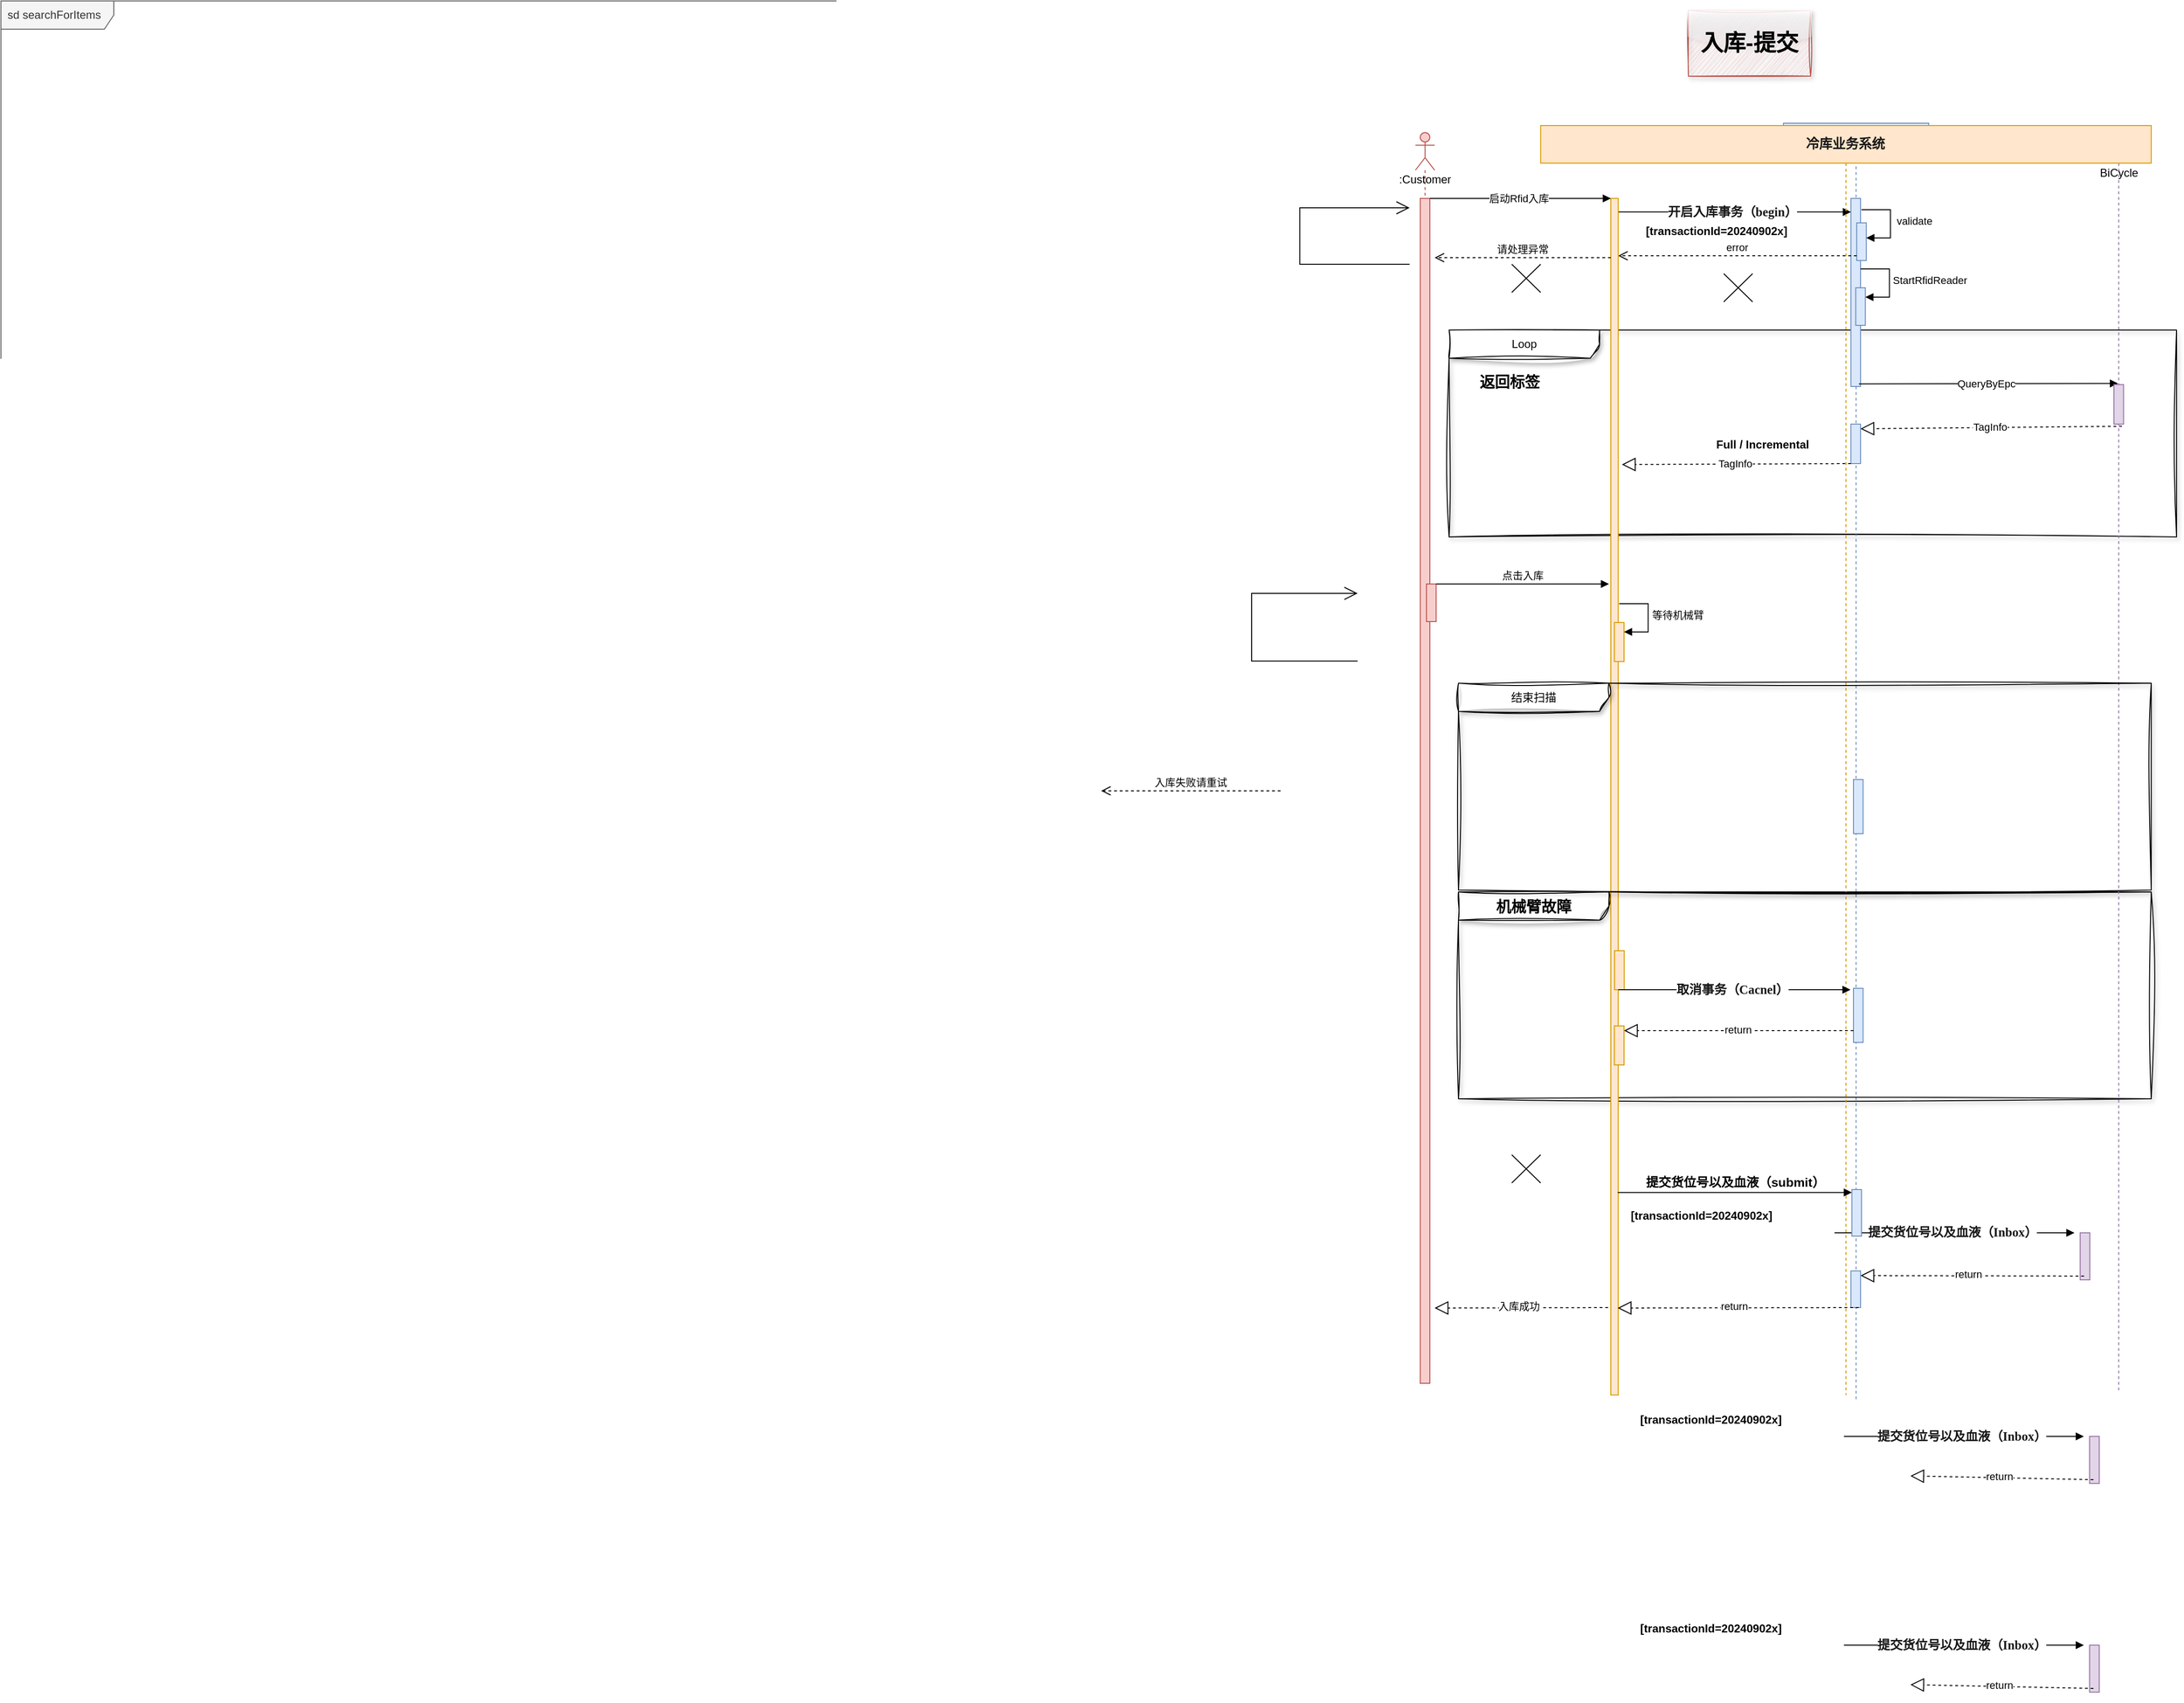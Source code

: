 <mxfile version="24.7.8" pages="4">
  <diagram id="i7KtP-Vs8fw_sYRqWalm" name="入库-提交">
    <mxGraphModel dx="4411" dy="925" grid="1" gridSize="10" guides="1" tooltips="1" connect="1" arrows="1" fold="1" page="1" pageScale="1" pageWidth="1019" pageHeight="1320" math="0" shadow="0">
      <root>
        <mxCell id="0" />
        <mxCell id="1" parent="0" />
        <mxCell id="XppZFFv2hi1EjOijFOD9-25" value="sd searchForItems" style="shape=umlFrame;whiteSpace=wrap;html=1;width=120;height=30;boundedLbl=1;verticalAlign=middle;align=left;spacingLeft=5;fillColor=#f5f5f5;fontColor=#333333;strokeColor=#666666;" parent="1" vertex="1">
          <mxGeometry x="-2420" y="30" width="1089.5" height="960" as="geometry" />
        </mxCell>
        <mxCell id="JydccJCQ6fTOZagrxZ0v-60" value="Loop" style="shape=umlFrame;whiteSpace=wrap;html=1;pointerEvents=0;recursiveResize=0;container=1;collapsible=0;width=160;shadow=1;sketch=1;curveFitting=1;jiggle=2;" parent="1" vertex="1">
          <mxGeometry x="-880" y="380" width="773.59" height="220" as="geometry" />
        </mxCell>
        <mxCell id="HT6MiuLGCi4q6tSzI8XS-2" value="" style="html=1;points=[];perimeter=orthogonalPerimeter;fillColor=#e1d5e7;strokeColor=#9673a6;" parent="JydccJCQ6fTOZagrxZ0v-60" vertex="1">
          <mxGeometry x="671.102" y="960" width="10.246" height="50" as="geometry" />
        </mxCell>
        <mxCell id="HT6MiuLGCi4q6tSzI8XS-3" value="" style="html=1;verticalAlign=bottom;endArrow=block;entryX=0;entryY=0.072;rounded=0;entryDx=0;entryDy=0;entryPerimeter=0;" parent="JydccJCQ6fTOZagrxZ0v-60" edge="1">
          <mxGeometry x="1" y="125" relative="1" as="geometry">
            <mxPoint x="409.833" y="960" as="sourcePoint" />
            <mxPoint x="664.955" y="960" as="targetPoint" />
            <mxPoint x="125" y="125" as="offset" />
          </mxGeometry>
        </mxCell>
        <mxCell id="HT6MiuLGCi4q6tSzI8XS-4" value="&lt;span style=&quot;color: rgb(25, 25, 25); font-family: &amp;quot;Microsoft YaHei&amp;quot;; font-size: 13.333px;&quot;&gt;&lt;b&gt;提交货位号以及血液（Inbox）&lt;/b&gt;&lt;/span&gt;" style="edgeLabel;html=1;align=center;verticalAlign=middle;resizable=0;points=[];" parent="HT6MiuLGCi4q6tSzI8XS-3" vertex="1" connectable="0">
          <mxGeometry x="-0.022" y="1" relative="1" as="geometry">
            <mxPoint as="offset" />
          </mxGeometry>
        </mxCell>
        <mxCell id="HT6MiuLGCi4q6tSzI8XS-7" value="" style="endArrow=block;dashed=1;endFill=0;endSize=12;html=1;rounded=0;entryX=1;entryY=0;entryDx=0;entryDy=5;entryPerimeter=0;" parent="JydccJCQ6fTOZagrxZ0v-60" target="HT6MiuLGCi4q6tSzI8XS-6" edge="1">
          <mxGeometry width="160" relative="1" as="geometry">
            <mxPoint x="675.2" y="1006" as="sourcePoint" />
            <mxPoint x="480.53" y="1002" as="targetPoint" />
          </mxGeometry>
        </mxCell>
        <mxCell id="HT6MiuLGCi4q6tSzI8XS-8" value="Text" style="edgeLabel;html=1;align=center;verticalAlign=middle;resizable=0;points=[];" parent="HT6MiuLGCi4q6tSzI8XS-7" vertex="1" connectable="0">
          <mxGeometry x="0.052" y="-1" relative="1" as="geometry">
            <mxPoint as="offset" />
          </mxGeometry>
        </mxCell>
        <mxCell id="HT6MiuLGCi4q6tSzI8XS-9" value="return" style="edgeLabel;html=1;align=center;verticalAlign=middle;resizable=0;points=[];" parent="HT6MiuLGCi4q6tSzI8XS-7" vertex="1" connectable="0">
          <mxGeometry x="0.037" y="-2" relative="1" as="geometry">
            <mxPoint as="offset" />
          </mxGeometry>
        </mxCell>
        <mxCell id="rYg8_pKWDpieuBRK71my-3" value="&lt;b style=&quot;font-size: 16px;&quot;&gt;返回标签&lt;/b&gt;" style="text;html=1;align=center;verticalAlign=middle;resizable=0;points=[];autosize=1;strokeColor=none;fillColor=none;" parent="JydccJCQ6fTOZagrxZ0v-60" vertex="1">
          <mxGeometry x="19.467" y="40" width="90" height="30" as="geometry" />
        </mxCell>
        <mxCell id="ppZE_xoksTWEemSVoQRX-1" value="&lt;b&gt;[transactionId=20240902x]&lt;/b&gt;" style="text;html=1;align=center;verticalAlign=middle;resizable=0;points=[];autosize=1;strokeColor=none;fillColor=none;" parent="JydccJCQ6fTOZagrxZ0v-60" vertex="1">
          <mxGeometry x="183.397" y="927" width="170" height="30" as="geometry" />
        </mxCell>
        <mxCell id="XppZFFv2hi1EjOijFOD9-2" value=":Customer" style="shape=umlLifeline;participant=umlActor;perimeter=lifelinePerimeter;html=1;container=1;collapsible=0;recursiveResize=0;verticalAlign=top;spacingTop=36;outlineConnect=0;size=40;fillColor=#f8cecc;strokeColor=#b85450;" parent="1" vertex="1">
          <mxGeometry x="-915.833" y="170" width="20.492" height="1330" as="geometry" />
        </mxCell>
        <mxCell id="XppZFFv2hi1EjOijFOD9-3" value="" style="html=1;points=[];perimeter=orthogonalPerimeter;fillColor=#f8cecc;strokeColor=#b85450;" parent="XppZFFv2hi1EjOijFOD9-2" vertex="1">
          <mxGeometry x="5.12" y="70" width="10.25" height="1260" as="geometry" />
        </mxCell>
        <mxCell id="XppZFFv2hi1EjOijFOD9-11" value="&lt;span style=&quot;font-family:&#39;Microsoft YaHei&#39;; font-size:10.5pt; font-weight:600; color:#191919;&quot;&gt;冷库服务&lt;/span&gt;" style="shape=umlLifeline;perimeter=lifelinePerimeter;whiteSpace=wrap;html=1;container=1;collapsible=0;recursiveResize=0;outlineConnect=0;fillColor=#dae8fc;strokeColor=#6c8ebf;" parent="1" vertex="1">
          <mxGeometry x="-524.44" y="160" width="154.44" height="1360" as="geometry" />
        </mxCell>
        <mxCell id="df3Xc9EHLCvCGCI0Srp7-19" value="&lt;b style=&quot;font-size: 16px; text-wrap: nowrap;&quot;&gt;机械臂故障&lt;/b&gt;" style="shape=umlFrame;whiteSpace=wrap;html=1;pointerEvents=0;recursiveResize=0;container=1;collapsible=0;width=160;shadow=1;sketch=1;curveFitting=1;jiggle=2;" vertex="1" parent="XppZFFv2hi1EjOijFOD9-11">
          <mxGeometry x="-345.558" y="817.5" width="736.675" height="220" as="geometry" />
        </mxCell>
        <mxCell id="df3Xc9EHLCvCGCI0Srp7-20" value="" style="html=1;points=[[0,0,0,0,5],[0,1,0,0,-5],[1,0,0,0,5],[1,1,0,0,-5]];perimeter=orthogonalPerimeter;outlineConnect=0;targetShapes=umlLifeline;portConstraint=eastwest;newEdgeStyle={&quot;curved&quot;:0,&quot;rounded&quot;:0};fillColor=#dae8fc;strokeColor=#6c8ebf;" vertex="1" parent="df3Xc9EHLCvCGCI0Srp7-19">
          <mxGeometry x="420" y="102.5" width="10.25" height="57.5" as="geometry" />
        </mxCell>
        <mxCell id="df3Xc9EHLCvCGCI0Srp7-21" value="" style="html=1;points=[];perimeter=orthogonalPerimeter;fillColor=#e1d5e7;strokeColor=#9673a6;" vertex="1" parent="df3Xc9EHLCvCGCI0Srp7-19">
          <mxGeometry x="671.102" y="801" width="10.246" height="50" as="geometry" />
        </mxCell>
        <mxCell id="df3Xc9EHLCvCGCI0Srp7-22" value="" style="html=1;verticalAlign=bottom;endArrow=block;entryX=0;entryY=0.072;rounded=0;entryDx=0;entryDy=0;entryPerimeter=0;" edge="1" parent="df3Xc9EHLCvCGCI0Srp7-19">
          <mxGeometry x="1" y="125" relative="1" as="geometry">
            <mxPoint x="409.833" y="801" as="sourcePoint" />
            <mxPoint x="664.955" y="801" as="targetPoint" />
            <mxPoint x="125" y="125" as="offset" />
          </mxGeometry>
        </mxCell>
        <mxCell id="df3Xc9EHLCvCGCI0Srp7-23" value="&lt;span style=&quot;color: rgb(25, 25, 25); font-family: &amp;quot;Microsoft YaHei&amp;quot;; font-size: 13.333px;&quot;&gt;&lt;b&gt;提交货位号以及血液（Inbox）&lt;/b&gt;&lt;/span&gt;" style="edgeLabel;html=1;align=center;verticalAlign=middle;resizable=0;points=[];" vertex="1" connectable="0" parent="df3Xc9EHLCvCGCI0Srp7-22">
          <mxGeometry x="-0.022" y="1" relative="1" as="geometry">
            <mxPoint as="offset" />
          </mxGeometry>
        </mxCell>
        <mxCell id="df3Xc9EHLCvCGCI0Srp7-24" value="" style="endArrow=block;dashed=1;endFill=0;endSize=12;html=1;rounded=0;entryX=1;entryY=0;entryDx=0;entryDy=5;entryPerimeter=0;" edge="1" parent="df3Xc9EHLCvCGCI0Srp7-19">
          <mxGeometry width="160" relative="1" as="geometry">
            <mxPoint x="675.2" y="847" as="sourcePoint" />
            <mxPoint x="480.53" y="843" as="targetPoint" />
          </mxGeometry>
        </mxCell>
        <mxCell id="df3Xc9EHLCvCGCI0Srp7-25" value="Text" style="edgeLabel;html=1;align=center;verticalAlign=middle;resizable=0;points=[];" vertex="1" connectable="0" parent="df3Xc9EHLCvCGCI0Srp7-24">
          <mxGeometry x="0.052" y="-1" relative="1" as="geometry">
            <mxPoint as="offset" />
          </mxGeometry>
        </mxCell>
        <mxCell id="df3Xc9EHLCvCGCI0Srp7-26" value="return" style="edgeLabel;html=1;align=center;verticalAlign=middle;resizable=0;points=[];" vertex="1" connectable="0" parent="df3Xc9EHLCvCGCI0Srp7-24">
          <mxGeometry x="0.037" y="-2" relative="1" as="geometry">
            <mxPoint as="offset" />
          </mxGeometry>
        </mxCell>
        <mxCell id="df3Xc9EHLCvCGCI0Srp7-29" value="&lt;b&gt;[transactionId=20240902x]&lt;/b&gt;" style="text;html=1;align=center;verticalAlign=middle;resizable=0;points=[];autosize=1;strokeColor=none;fillColor=none;" vertex="1" parent="df3Xc9EHLCvCGCI0Srp7-19">
          <mxGeometry x="183.397" y="768" width="170" height="30" as="geometry" />
        </mxCell>
        <mxCell id="XppZFFv2hi1EjOijFOD9-12" value="" style="html=1;points=[];perimeter=orthogonalPerimeter;fillColor=#dae8fc;strokeColor=#6c8ebf;" parent="XppZFFv2hi1EjOijFOD9-11" vertex="1">
          <mxGeometry x="71.721" y="80" width="10.246" height="200" as="geometry" />
        </mxCell>
        <mxCell id="JydccJCQ6fTOZagrxZ0v-37" value="" style="group" parent="XppZFFv2hi1EjOijFOD9-11" vertex="1" connectable="0">
          <mxGeometry x="77.868" y="100" width="35.86" height="60" as="geometry" />
        </mxCell>
        <mxCell id="JydccJCQ6fTOZagrxZ0v-41" value="" style="group" parent="JydccJCQ6fTOZagrxZ0v-37" vertex="1" connectable="0">
          <mxGeometry y="-8" width="35.86" height="54" as="geometry" />
        </mxCell>
        <mxCell id="JydccJCQ6fTOZagrxZ0v-35" value="" style="html=1;points=[[0,0,0,0,5],[0,1,0,0,-5],[1,0,0,0,5],[1,1,0,0,-5]];perimeter=orthogonalPerimeter;outlineConnect=0;targetShapes=umlLifeline;portConstraint=eastwest;newEdgeStyle={&quot;curved&quot;:0,&quot;rounded&quot;:0};fillColor=#dae8fc;strokeColor=#6c8ebf;" parent="JydccJCQ6fTOZagrxZ0v-41" vertex="1">
          <mxGeometry y="14" width="10.246" height="40" as="geometry" />
        </mxCell>
        <mxCell id="JydccJCQ6fTOZagrxZ0v-36" value="&amp;nbsp;&lt;span style=&quot;text-align: center;&quot;&gt;validate&lt;/span&gt;" style="html=1;align=left;spacingLeft=2;endArrow=block;rounded=0;edgeStyle=orthogonalEdgeStyle;curved=0;rounded=0;" parent="JydccJCQ6fTOZagrxZ0v-41" edge="1">
          <mxGeometry relative="1" as="geometry">
            <mxPoint x="5.123" as="sourcePoint" />
            <Array as="points">
              <mxPoint x="35.86" y="30" />
            </Array>
            <mxPoint x="10.246" y="30" as="targetPoint" />
          </mxGeometry>
        </mxCell>
        <mxCell id="JydccJCQ6fTOZagrxZ0v-40" value="" style="group" parent="XppZFFv2hi1EjOijFOD9-11" vertex="1" connectable="0">
          <mxGeometry x="76.844" y="155" width="35.86" height="60" as="geometry" />
        </mxCell>
        <mxCell id="JydccJCQ6fTOZagrxZ0v-38" value="" style="html=1;points=[[0,0,0,0,5],[0,1,0,0,-5],[1,0,0,0,5],[1,1,0,0,-5]];perimeter=orthogonalPerimeter;outlineConnect=0;targetShapes=umlLifeline;portConstraint=eastwest;newEdgeStyle={&quot;curved&quot;:0,&quot;rounded&quot;:0};fillColor=#dae8fc;strokeColor=#6c8ebf;" parent="JydccJCQ6fTOZagrxZ0v-40" vertex="1">
          <mxGeometry y="20" width="10.246" height="40" as="geometry" />
        </mxCell>
        <mxCell id="JydccJCQ6fTOZagrxZ0v-39" value="StartRfidReader" style="html=1;align=left;spacingLeft=2;endArrow=block;rounded=0;edgeStyle=orthogonalEdgeStyle;curved=0;rounded=0;" parent="JydccJCQ6fTOZagrxZ0v-40" target="JydccJCQ6fTOZagrxZ0v-38" edge="1">
          <mxGeometry relative="1" as="geometry">
            <mxPoint x="5.123" as="sourcePoint" />
            <Array as="points">
              <mxPoint x="35.86" y="30" />
            </Array>
          </mxGeometry>
        </mxCell>
        <mxCell id="JydccJCQ6fTOZagrxZ0v-65" value="" style="html=1;points=[[0,0,0,0,5],[0,1,0,0,-5],[1,0,0,0,5],[1,1,0,0,-5]];perimeter=orthogonalPerimeter;outlineConnect=0;targetShapes=umlLifeline;portConstraint=eastwest;newEdgeStyle={&quot;curved&quot;:0,&quot;rounded&quot;:0};fillColor=#dae8fc;strokeColor=#6c8ebf;" parent="XppZFFv2hi1EjOijFOD9-11" vertex="1">
          <mxGeometry x="71.716" y="320" width="10.246" height="42" as="geometry" />
        </mxCell>
        <mxCell id="XppZFFv2hi1EjOijFOD9-13" value="BiCycle" style="shape=umlLifeline;participant=umlEntity;perimeter=lifelinePerimeter;whiteSpace=wrap;html=1;container=1;collapsible=0;recursiveResize=0;verticalAlign=top;spacingTop=36;outlineConnect=0;fillColor=#e1d5e7;strokeColor=#9673a6;" parent="1" vertex="1">
          <mxGeometry x="-188.38" y="162.5" width="40.98" height="1347.5" as="geometry" />
        </mxCell>
        <mxCell id="JydccJCQ6fTOZagrxZ0v-12" value="" style="html=1;verticalAlign=bottom;endArrow=block;entryX=0;entryY=0.072;rounded=0;entryDx=0;entryDy=0;entryPerimeter=0;" parent="1" source="XppZFFv2hi1EjOijFOD9-5" target="XppZFFv2hi1EjOijFOD9-12" edge="1">
          <mxGeometry x="1" y="125" relative="1" as="geometry">
            <mxPoint x="-721.162" y="270" as="sourcePoint" />
            <mxPoint x="-546.983" y="270" as="targetPoint" />
            <mxPoint x="125" y="125" as="offset" />
          </mxGeometry>
        </mxCell>
        <mxCell id="JydccJCQ6fTOZagrxZ0v-42" value="&lt;span style=&quot;color: rgb(25, 25, 25); font-family: &amp;quot;Microsoft YaHei&amp;quot;; font-size: 13.333px;&quot;&gt;&lt;b&gt;开启入库事务（begin）&lt;/b&gt;&lt;/span&gt;" style="edgeLabel;html=1;align=center;verticalAlign=middle;resizable=0;points=[];" parent="JydccJCQ6fTOZagrxZ0v-12" vertex="1" connectable="0">
          <mxGeometry x="-0.022" y="1" relative="1" as="geometry">
            <mxPoint as="offset" />
          </mxGeometry>
        </mxCell>
        <mxCell id="JydccJCQ6fTOZagrxZ0v-32" value="error" style="html=1;verticalAlign=bottom;endArrow=open;dashed=1;endSize=8;curved=0;rounded=0;exitX=0;exitY=1;exitDx=0;exitDy=-5;exitPerimeter=0;" parent="1" source="JydccJCQ6fTOZagrxZ0v-35" target="XppZFFv2hi1EjOijFOD9-5" edge="1">
          <mxGeometry relative="1" as="geometry">
            <mxPoint x="-485.508" y="319.998" as="sourcePoint" />
            <mxPoint x="-721.162" y="306" as="targetPoint" />
          </mxGeometry>
        </mxCell>
        <mxCell id="JydccJCQ6fTOZagrxZ0v-63" value="" style="html=1;verticalAlign=bottom;endArrow=block;entryX=0.417;entryY=-0.029;rounded=0;exitX=0.833;exitY=0.986;exitDx=0;exitDy=0;exitPerimeter=0;entryDx=0;entryDy=0;entryPerimeter=0;" parent="1" source="XppZFFv2hi1EjOijFOD9-12" target="XppZFFv2hi1EjOijFOD9-14" edge="1">
          <mxGeometry x="1" y="125" relative="1" as="geometry">
            <mxPoint x="-413.787" y="440" as="sourcePoint" />
            <mxPoint x="-198.625" y="440" as="targetPoint" />
            <mxPoint x="125" y="125" as="offset" />
          </mxGeometry>
        </mxCell>
        <mxCell id="JydccJCQ6fTOZagrxZ0v-64" value="QueryByEpc" style="edgeLabel;html=1;align=center;verticalAlign=middle;resizable=0;points=[];" parent="JydccJCQ6fTOZagrxZ0v-63" vertex="1" connectable="0">
          <mxGeometry x="-0.02" relative="1" as="geometry">
            <mxPoint as="offset" />
          </mxGeometry>
        </mxCell>
        <mxCell id="JydccJCQ6fTOZagrxZ0v-75" value="Full /&amp;nbsp;Incremental" style="text;html=1;align=center;verticalAlign=middle;resizable=0;points=[];autosize=1;strokeColor=none;fillColor=none;fontStyle=1" parent="1" vertex="1">
          <mxGeometry x="-607.434" y="487" width="120" height="30" as="geometry" />
        </mxCell>
        <mxCell id="XppZFFv2hi1EjOijFOD9-14" value="" style="html=1;points=[];perimeter=orthogonalPerimeter;fillColor=#e1d5e7;strokeColor=#9673a6;" parent="1" vertex="1">
          <mxGeometry x="-173.01" y="438" width="10.246" height="42" as="geometry" />
        </mxCell>
        <mxCell id="JydccJCQ6fTOZagrxZ0v-68" value="" style="endArrow=block;dashed=1;endFill=0;endSize=12;html=1;rounded=0;exitX=0.833;exitY=1.054;exitDx=0;exitDy=0;exitPerimeter=0;entryX=1;entryY=0;entryDx=0;entryDy=5;entryPerimeter=0;" parent="1" source="XppZFFv2hi1EjOijFOD9-14" target="JydccJCQ6fTOZagrxZ0v-65" edge="1">
          <mxGeometry width="160" relative="1" as="geometry">
            <mxPoint x="-382.025" y="500" as="sourcePoint" />
            <mxPoint x="-218.092" y="500" as="targetPoint" />
          </mxGeometry>
        </mxCell>
        <mxCell id="JydccJCQ6fTOZagrxZ0v-69" value="Text" style="edgeLabel;html=1;align=center;verticalAlign=middle;resizable=0;points=[];" parent="JydccJCQ6fTOZagrxZ0v-68" vertex="1" connectable="0">
          <mxGeometry x="0.013" y="1" relative="1" as="geometry">
            <mxPoint as="offset" />
          </mxGeometry>
        </mxCell>
        <mxCell id="JydccJCQ6fTOZagrxZ0v-71" value="TagInfo" style="edgeLabel;html=1;align=center;verticalAlign=middle;resizable=0;points=[];" parent="JydccJCQ6fTOZagrxZ0v-68" vertex="1" connectable="0">
          <mxGeometry x="0.013" y="-1" relative="1" as="geometry">
            <mxPoint as="offset" />
          </mxGeometry>
        </mxCell>
        <mxCell id="ppZE_xoksTWEemSVoQRX-11" value="" style="endArrow=open;endFill=1;endSize=12;html=1;rounded=0;entryX=-0.1;entryY=0.469;entryDx=0;entryDy=0;entryPerimeter=0;" parent="1" edge="1">
          <mxGeometry width="160" relative="1" as="geometry">
            <mxPoint x="-921.981" y="310" as="sourcePoint" />
            <mxPoint x="-921.981" y="250" as="targetPoint" />
            <Array as="points">
              <mxPoint x="-1038.783" y="310" />
              <mxPoint x="-1038.783" y="250" />
            </Array>
          </mxGeometry>
        </mxCell>
        <mxCell id="ppZE_xoksTWEemSVoQRX-16" value="" style="shape=umlDestroy;html=1;" parent="1" vertex="1">
          <mxGeometry x="-813.375" y="1257" width="30.737" height="30" as="geometry" />
        </mxCell>
        <mxCell id="ppZE_xoksTWEemSVoQRX-17" value="" style="shape=umlDestroy;html=1;" parent="1" vertex="1">
          <mxGeometry x="-813.375" y="310" width="30.737" height="30" as="geometry" />
        </mxCell>
        <mxCell id="XppZFFv2hi1EjOijFOD9-4" value="&lt;span style=&quot;font-family:&#39;Microsoft YaHei&#39;; font-size:10.5pt; font-weight:600; color:#191919;&quot;&gt;冷库业务系统&lt;/span&gt;" style="shape=umlLifeline;perimeter=lifelinePerimeter;whiteSpace=wrap;html=1;container=1;collapsible=0;recursiveResize=0;outlineConnect=0;fillColor=#ffe6cc;strokeColor=#d79b00;" parent="1" vertex="1">
          <mxGeometry x="-782.637" y="162.5" width="649.315" height="1350" as="geometry" />
        </mxCell>
        <mxCell id="XppZFFv2hi1EjOijFOD9-5" value="" style="html=1;points=[];perimeter=orthogonalPerimeter;fillColor=#ffe6cc;strokeColor=#d79b00;" parent="XppZFFv2hi1EjOijFOD9-4" vertex="1">
          <mxGeometry x="74.62" y="77.5" width="7.86" height="1272.5" as="geometry" />
        </mxCell>
        <mxCell id="ppZE_xoksTWEemSVoQRX-10" value="请处理异常" style="html=1;verticalAlign=bottom;endArrow=open;dashed=1;endSize=8;curved=0;rounded=0;" parent="XppZFFv2hi1EjOijFOD9-4" edge="1">
          <mxGeometry x="-0.001" relative="1" as="geometry">
            <mxPoint x="74.62" y="140.5" as="sourcePoint" />
            <mxPoint x="-112.704" y="140.5" as="targetPoint" />
            <mxPoint as="offset" />
          </mxGeometry>
        </mxCell>
        <mxCell id="ppZE_xoksTWEemSVoQRX-2" value="" style="html=1;points=[[0,0,0,0,5],[0,1,0,0,-5],[1,0,0,0,5],[1,1,0,0,-5]];perimeter=orthogonalPerimeter;outlineConnect=0;targetShapes=umlLifeline;portConstraint=eastwest;newEdgeStyle={&quot;curved&quot;:0,&quot;rounded&quot;:0};fillColor=#ffe6cc;strokeColor=#d79b00;" parent="XppZFFv2hi1EjOijFOD9-4" vertex="1">
          <mxGeometry x="78.41" y="528.5" width="10.25" height="41.5" as="geometry" />
        </mxCell>
        <mxCell id="ppZE_xoksTWEemSVoQRX-3" value="等待机械臂" style="html=1;align=left;spacingLeft=2;endArrow=block;rounded=0;edgeStyle=orthogonalEdgeStyle;curved=0;rounded=0;" parent="XppZFFv2hi1EjOijFOD9-4" target="ppZE_xoksTWEemSVoQRX-2" edge="1">
          <mxGeometry relative="1" as="geometry">
            <mxPoint x="83.531" y="508.5" as="sourcePoint" />
            <Array as="points">
              <mxPoint x="114.269" y="538.5" />
            </Array>
          </mxGeometry>
        </mxCell>
        <mxCell id="JydccJCQ6fTOZagrxZ0v-99" value="" style="html=1;points=[[0,0,0,0,5],[0,1,0,0,-5],[1,0,0,0,5],[1,1,0,0,-5]];perimeter=orthogonalPerimeter;outlineConnect=0;targetShapes=umlLifeline;portConstraint=eastwest;newEdgeStyle={&quot;curved&quot;:0,&quot;rounded&quot;:0};fillColor=#f8cecc;strokeColor=#b85450;" parent="XppZFFv2hi1EjOijFOD9-4" vertex="1">
          <mxGeometry x="-121.41" y="487.5" width="10.246" height="40" as="geometry" />
        </mxCell>
        <mxCell id="JydccJCQ6fTOZagrxZ0v-100" value="点击入库" style="html=1;verticalAlign=bottom;endArrow=block;curved=0;rounded=0;" parent="XppZFFv2hi1EjOijFOD9-4" edge="1" source="JydccJCQ6fTOZagrxZ0v-99">
          <mxGeometry width="80" relative="1" as="geometry">
            <mxPoint x="-103.164" y="487.5" as="sourcePoint" />
            <mxPoint x="72.637" y="487.5" as="targetPoint" />
          </mxGeometry>
        </mxCell>
        <mxCell id="df3Xc9EHLCvCGCI0Srp7-30" value="" style="html=1;points=[[0,0,0,0,5],[0,1,0,0,-5],[1,0,0,0,5],[1,1,0,0,-5]];perimeter=orthogonalPerimeter;outlineConnect=0;targetShapes=umlLifeline;portConstraint=eastwest;newEdgeStyle={&quot;curved&quot;:0,&quot;rounded&quot;:0};fillColor=#ffe6cc;strokeColor=#d79b00;" vertex="1" parent="XppZFFv2hi1EjOijFOD9-4">
          <mxGeometry x="78.62" y="877.5" width="10.25" height="41.5" as="geometry" />
        </mxCell>
        <mxCell id="df3Xc9EHLCvCGCI0Srp7-31" value="" style="html=1;verticalAlign=bottom;endArrow=block;entryX=0;entryY=0.072;rounded=0;entryDx=0;entryDy=0;entryPerimeter=0;" edge="1" parent="XppZFFv2hi1EjOijFOD9-4">
          <mxGeometry x="1" y="125" relative="1" as="geometry">
            <mxPoint x="82.477" y="919" as="sourcePoint" />
            <mxPoint x="329.477" y="919" as="targetPoint" />
            <mxPoint x="125" y="125" as="offset" />
          </mxGeometry>
        </mxCell>
        <mxCell id="df3Xc9EHLCvCGCI0Srp7-32" value="&lt;span style=&quot;color: rgb(25, 25, 25); font-family: &amp;quot;Microsoft YaHei&amp;quot;; font-size: 13.333px;&quot;&gt;&lt;b&gt;取消事务（Cacnel）&lt;/b&gt;&lt;/span&gt;" style="edgeLabel;html=1;align=center;verticalAlign=middle;resizable=0;points=[];" vertex="1" connectable="0" parent="df3Xc9EHLCvCGCI0Srp7-31">
          <mxGeometry x="-0.022" y="1" relative="1" as="geometry">
            <mxPoint as="offset" />
          </mxGeometry>
        </mxCell>
        <mxCell id="df3Xc9EHLCvCGCI0Srp7-36" value="" style="html=1;points=[[0,0,0,0,5],[0,1,0,0,-5],[1,0,0,0,5],[1,1,0,0,-5]];perimeter=orthogonalPerimeter;outlineConnect=0;targetShapes=umlLifeline;portConstraint=eastwest;newEdgeStyle={&quot;curved&quot;:0,&quot;rounded&quot;:0};fillColor=#ffe6cc;strokeColor=#d79b00;" vertex="1" parent="XppZFFv2hi1EjOijFOD9-4">
          <mxGeometry x="78.41" y="957.5" width="10.25" height="41.5" as="geometry" />
        </mxCell>
        <mxCell id="YEC91V2a1LTBiHcoTa7g-1" value="结束扫描" style="shape=umlFrame;whiteSpace=wrap;html=1;pointerEvents=0;recursiveResize=0;container=1;collapsible=0;width=160;shadow=1;sketch=1;curveFitting=1;jiggle=2;" vertex="1" parent="XppZFFv2hi1EjOijFOD9-4">
          <mxGeometry x="-87.36" y="593" width="736.675" height="220" as="geometry" />
        </mxCell>
        <mxCell id="YEC91V2a1LTBiHcoTa7g-2" value="" style="html=1;points=[[0,0,0,0,5],[0,1,0,0,-5],[1,0,0,0,5],[1,1,0,0,-5]];perimeter=orthogonalPerimeter;outlineConnect=0;targetShapes=umlLifeline;portConstraint=eastwest;newEdgeStyle={&quot;curved&quot;:0,&quot;rounded&quot;:0};fillColor=#dae8fc;strokeColor=#6c8ebf;" vertex="1" parent="YEC91V2a1LTBiHcoTa7g-1">
          <mxGeometry x="420" y="102.5" width="10.25" height="57.5" as="geometry" />
        </mxCell>
        <mxCell id="YEC91V2a1LTBiHcoTa7g-3" value="" style="html=1;points=[];perimeter=orthogonalPerimeter;fillColor=#e1d5e7;strokeColor=#9673a6;" vertex="1" parent="YEC91V2a1LTBiHcoTa7g-1">
          <mxGeometry x="671.102" y="801" width="10.246" height="50" as="geometry" />
        </mxCell>
        <mxCell id="YEC91V2a1LTBiHcoTa7g-4" value="" style="html=1;verticalAlign=bottom;endArrow=block;entryX=0;entryY=0.072;rounded=0;entryDx=0;entryDy=0;entryPerimeter=0;" edge="1" parent="YEC91V2a1LTBiHcoTa7g-1">
          <mxGeometry x="1" y="125" relative="1" as="geometry">
            <mxPoint x="409.833" y="801" as="sourcePoint" />
            <mxPoint x="664.955" y="801" as="targetPoint" />
            <mxPoint x="125" y="125" as="offset" />
          </mxGeometry>
        </mxCell>
        <mxCell id="YEC91V2a1LTBiHcoTa7g-5" value="&lt;span style=&quot;color: rgb(25, 25, 25); font-family: &amp;quot;Microsoft YaHei&amp;quot;; font-size: 13.333px;&quot;&gt;&lt;b&gt;提交货位号以及血液（Inbox）&lt;/b&gt;&lt;/span&gt;" style="edgeLabel;html=1;align=center;verticalAlign=middle;resizable=0;points=[];" vertex="1" connectable="0" parent="YEC91V2a1LTBiHcoTa7g-4">
          <mxGeometry x="-0.022" y="1" relative="1" as="geometry">
            <mxPoint as="offset" />
          </mxGeometry>
        </mxCell>
        <mxCell id="YEC91V2a1LTBiHcoTa7g-6" value="" style="endArrow=block;dashed=1;endFill=0;endSize=12;html=1;rounded=0;entryX=1;entryY=0;entryDx=0;entryDy=5;entryPerimeter=0;" edge="1" parent="YEC91V2a1LTBiHcoTa7g-1">
          <mxGeometry width="160" relative="1" as="geometry">
            <mxPoint x="675.2" y="847" as="sourcePoint" />
            <mxPoint x="480.53" y="843" as="targetPoint" />
          </mxGeometry>
        </mxCell>
        <mxCell id="YEC91V2a1LTBiHcoTa7g-7" value="Text" style="edgeLabel;html=1;align=center;verticalAlign=middle;resizable=0;points=[];" vertex="1" connectable="0" parent="YEC91V2a1LTBiHcoTa7g-6">
          <mxGeometry x="0.052" y="-1" relative="1" as="geometry">
            <mxPoint as="offset" />
          </mxGeometry>
        </mxCell>
        <mxCell id="YEC91V2a1LTBiHcoTa7g-8" value="return" style="edgeLabel;html=1;align=center;verticalAlign=middle;resizable=0;points=[];" vertex="1" connectable="0" parent="YEC91V2a1LTBiHcoTa7g-6">
          <mxGeometry x="0.037" y="-2" relative="1" as="geometry">
            <mxPoint as="offset" />
          </mxGeometry>
        </mxCell>
        <mxCell id="YEC91V2a1LTBiHcoTa7g-10" value="&lt;b&gt;[transactionId=20240902x]&lt;/b&gt;" style="text;html=1;align=center;verticalAlign=middle;resizable=0;points=[];autosize=1;strokeColor=none;fillColor=none;" vertex="1" parent="YEC91V2a1LTBiHcoTa7g-1">
          <mxGeometry x="183.397" y="768" width="170" height="30" as="geometry" />
        </mxCell>
        <mxCell id="XppZFFv2hi1EjOijFOD9-10" value="" style="html=1;verticalAlign=bottom;endArrow=block;entryX=0;entryY=0;rounded=0;" parent="1" source="XppZFFv2hi1EjOijFOD9-3" target="XppZFFv2hi1EjOijFOD9-5" edge="1">
          <mxGeometry x="1" y="125" relative="1" as="geometry">
            <mxPoint x="-794.42" y="260" as="sourcePoint" />
            <mxPoint x="125" y="125" as="offset" />
          </mxGeometry>
        </mxCell>
        <mxCell id="JydccJCQ6fTOZagrxZ0v-8" value="启动Rfid入库" style="edgeLabel;html=1;align=center;verticalAlign=middle;resizable=0;points=[];" parent="XppZFFv2hi1EjOijFOD9-10" vertex="1" connectable="0">
          <mxGeometry x="-0.02" relative="1" as="geometry">
            <mxPoint as="offset" />
          </mxGeometry>
        </mxCell>
        <mxCell id="XppZFFv2hi1EjOijFOD9-22" value="&lt;b&gt;[transactionId=20240902x]&lt;/b&gt;" style="text;html=1;align=center;verticalAlign=middle;resizable=0;points=[];autosize=1;strokeColor=none;fillColor=none;" parent="1" vertex="1">
          <mxGeometry x="-680.52" y="260" width="170" height="30" as="geometry" />
        </mxCell>
        <mxCell id="JydccJCQ6fTOZagrxZ0v-72" value="" style="endArrow=block;dashed=1;endFill=0;endSize=12;html=1;rounded=0;" parent="1" source="JydccJCQ6fTOZagrxZ0v-65" edge="1">
          <mxGeometry width="160" relative="1" as="geometry">
            <mxPoint x="-534.022" y="520" as="sourcePoint" />
            <mxPoint x="-696.231" y="523" as="targetPoint" />
          </mxGeometry>
        </mxCell>
        <mxCell id="JydccJCQ6fTOZagrxZ0v-73" value="Text" style="edgeLabel;html=1;align=center;verticalAlign=middle;resizable=0;points=[];" parent="JydccJCQ6fTOZagrxZ0v-72" vertex="1" connectable="0">
          <mxGeometry x="0.013" y="1" relative="1" as="geometry">
            <mxPoint as="offset" />
          </mxGeometry>
        </mxCell>
        <mxCell id="JydccJCQ6fTOZagrxZ0v-74" value="TagInfo" style="edgeLabel;html=1;align=center;verticalAlign=middle;resizable=0;points=[];" parent="JydccJCQ6fTOZagrxZ0v-72" vertex="1" connectable="0">
          <mxGeometry x="0.013" y="-1" relative="1" as="geometry">
            <mxPoint as="offset" />
          </mxGeometry>
        </mxCell>
        <mxCell id="JydccJCQ6fTOZagrxZ0v-104" value="&lt;b&gt;&lt;font style=&quot;font-size: 13.333px;&quot;&gt;提交货位号以及血液（submit）&lt;/font&gt;&lt;/b&gt;" style="html=1;verticalAlign=bottom;endArrow=block;curved=0;rounded=0;" parent="1" target="JydccJCQ6fTOZagrxZ0v-102" edge="1">
          <mxGeometry width="80" relative="1" as="geometry">
            <mxPoint x="-700.671" y="1297.08" as="sourcePoint" />
            <mxPoint x="-511.123" y="1297.08" as="targetPoint" />
          </mxGeometry>
        </mxCell>
        <mxCell id="JydccJCQ6fTOZagrxZ0v-102" value="" style="html=1;points=[[0,0,0,0,5],[0,1,0,0,-5],[1,0,0,0,5],[1,1,0,0,-5]];perimeter=orthogonalPerimeter;outlineConnect=0;targetShapes=umlLifeline;portConstraint=eastwest;newEdgeStyle={&quot;curved&quot;:0,&quot;rounded&quot;:0};fillColor=#dae8fc;strokeColor=#6c8ebf;" parent="1" vertex="1">
          <mxGeometry x="-451.697" y="1294" width="10.246" height="49.5" as="geometry" />
        </mxCell>
        <mxCell id="HT6MiuLGCi4q6tSzI8XS-6" value="" style="html=1;points=[[0,0,0,0,5],[0,1,0,0,-5],[1,0,0,0,5],[1,1,0,0,-5]];perimeter=orthogonalPerimeter;outlineConnect=0;targetShapes=umlLifeline;portConstraint=eastwest;newEdgeStyle={&quot;curved&quot;:0,&quot;rounded&quot;:0};fillColor=#dae8fc;strokeColor=#6c8ebf;" parent="1" vertex="1">
          <mxGeometry x="-452.721" y="1380.5" width="10.246" height="39" as="geometry" />
        </mxCell>
        <mxCell id="HT6MiuLGCi4q6tSzI8XS-10" value="" style="endArrow=block;dashed=1;endFill=0;endSize=12;html=1;rounded=0;" parent="1" edge="1">
          <mxGeometry width="160" relative="1" as="geometry">
            <mxPoint x="-444.525" y="1419.5" as="sourcePoint" />
            <mxPoint x="-700.671" y="1420" as="targetPoint" />
          </mxGeometry>
        </mxCell>
        <mxCell id="HT6MiuLGCi4q6tSzI8XS-11" value="Text" style="edgeLabel;html=1;align=center;verticalAlign=middle;resizable=0;points=[];" parent="HT6MiuLGCi4q6tSzI8XS-10" vertex="1" connectable="0">
          <mxGeometry x="0.052" y="-1" relative="1" as="geometry">
            <mxPoint as="offset" />
          </mxGeometry>
        </mxCell>
        <mxCell id="HT6MiuLGCi4q6tSzI8XS-12" value="return" style="edgeLabel;html=1;align=center;verticalAlign=middle;resizable=0;points=[];" parent="HT6MiuLGCi4q6tSzI8XS-10" vertex="1" connectable="0">
          <mxGeometry x="0.037" y="-2" relative="1" as="geometry">
            <mxPoint as="offset" />
          </mxGeometry>
        </mxCell>
        <mxCell id="JydccJCQ6fTOZagrxZ0v-115" value="&lt;h1&gt;入库-提交&lt;br&gt;&lt;/h1&gt;" style="text;html=1;align=center;verticalAlign=middle;resizable=0;points=[];autosize=1;fillColor=#f8cecc;strokeColor=#b85450;gradientColor=none;rounded=0;glass=1;sketch=1;curveFitting=1;jiggle=2;shadow=1;" parent="1" vertex="1">
          <mxGeometry x="-625.535" y="40" width="130" height="70" as="geometry" />
        </mxCell>
        <mxCell id="JydccJCQ6fTOZagrxZ0v-57" value="" style="shape=umlDestroy;html=1;" parent="1" vertex="1">
          <mxGeometry x="-587.966" y="320" width="30.737" height="30" as="geometry" />
        </mxCell>
        <mxCell id="ppZE_xoksTWEemSVoQRX-19" value="" style="endArrow=block;dashed=1;endFill=0;endSize=12;html=1;rounded=0;" parent="1" edge="1">
          <mxGeometry width="160" relative="1" as="geometry">
            <mxPoint x="-710.916" y="1419.5" as="sourcePoint" />
            <mxPoint x="-895.341" y="1420" as="targetPoint" />
          </mxGeometry>
        </mxCell>
        <mxCell id="ppZE_xoksTWEemSVoQRX-20" value="Text" style="edgeLabel;html=1;align=center;verticalAlign=middle;resizable=0;points=[];" parent="ppZE_xoksTWEemSVoQRX-19" vertex="1" connectable="0">
          <mxGeometry x="0.052" y="-1" relative="1" as="geometry">
            <mxPoint as="offset" />
          </mxGeometry>
        </mxCell>
        <mxCell id="ppZE_xoksTWEemSVoQRX-21" value="入库成功" style="edgeLabel;html=1;align=center;verticalAlign=middle;resizable=0;points=[];" parent="ppZE_xoksTWEemSVoQRX-19" vertex="1" connectable="0">
          <mxGeometry x="0.037" y="-2" relative="1" as="geometry">
            <mxPoint as="offset" />
          </mxGeometry>
        </mxCell>
        <mxCell id="ppZE_xoksTWEemSVoQRX-5" value="入库失败请重试" style="html=1;verticalAlign=bottom;endArrow=open;dashed=1;endSize=8;curved=0;rounded=0;" parent="1" edge="1">
          <mxGeometry x="-0.001" relative="1" as="geometry">
            <mxPoint x="-1059.248" y="870" as="sourcePoint" />
            <mxPoint x="-1250.001" y="870" as="targetPoint" />
            <mxPoint as="offset" />
          </mxGeometry>
        </mxCell>
        <mxCell id="ppZE_xoksTWEemSVoQRX-8" value="" style="endArrow=open;endFill=1;endSize=12;html=1;rounded=0;" parent="1" edge="1">
          <mxGeometry width="160" relative="1" as="geometry">
            <mxPoint x="-977.293" y="732" as="sourcePoint" />
            <mxPoint x="-977.293" y="660" as="targetPoint" />
            <Array as="points">
              <mxPoint x="-1059.26" y="732" />
              <mxPoint x="-1089.997" y="732" />
              <mxPoint x="-1089.997" y="660" />
            </Array>
          </mxGeometry>
        </mxCell>
        <mxCell id="df3Xc9EHLCvCGCI0Srp7-33" value="" style="endArrow=block;dashed=1;endFill=0;endSize=12;html=1;rounded=0;entryX=1;entryY=0;entryDx=0;entryDy=5;entryPerimeter=0;" edge="1" parent="1" source="df3Xc9EHLCvCGCI0Srp7-20" target="df3Xc9EHLCvCGCI0Srp7-36">
          <mxGeometry width="160" relative="1" as="geometry">
            <mxPoint x="-439.76" y="1122" as="sourcePoint" />
            <mxPoint x="-682.991" y="1123" as="targetPoint" />
          </mxGeometry>
        </mxCell>
        <mxCell id="df3Xc9EHLCvCGCI0Srp7-34" value="Text" style="edgeLabel;html=1;align=center;verticalAlign=middle;resizable=0;points=[];" vertex="1" connectable="0" parent="df3Xc9EHLCvCGCI0Srp7-33">
          <mxGeometry x="0.013" y="1" relative="1" as="geometry">
            <mxPoint as="offset" />
          </mxGeometry>
        </mxCell>
        <mxCell id="df3Xc9EHLCvCGCI0Srp7-35" value="return" style="edgeLabel;html=1;align=center;verticalAlign=middle;resizable=0;points=[];" vertex="1" connectable="0" parent="df3Xc9EHLCvCGCI0Srp7-33">
          <mxGeometry x="0.013" y="-1" relative="1" as="geometry">
            <mxPoint as="offset" />
          </mxGeometry>
        </mxCell>
      </root>
    </mxGraphModel>
  </diagram>
  <diagram id="bzOw4yuVbTgT4_CGPan6" name="入库-重新扫描">
    <mxGraphModel dx="2181" dy="2094" grid="1" gridSize="10" guides="1" tooltips="1" connect="1" arrows="1" fold="1" page="1" pageScale="1" pageWidth="827" pageHeight="1169" math="0" shadow="0">
      <root>
        <mxCell id="0" />
        <mxCell id="1" parent="0" />
        <mxCell id="F7vfhrbOquVaVjIP4Q21-5" value="" style="html=1;points=[[0,0,0,0,5],[0,1,0,0,-5],[1,0,0,0,5],[1,1,0,0,-5]];perimeter=orthogonalPerimeter;outlineConnect=0;targetShapes=umlLifeline;portConstraint=eastwest;newEdgeStyle={&quot;curved&quot;:0,&quot;rounded&quot;:0};fillColor=#dae8fc;strokeColor=#6c8ebf;container=0;" parent="1" vertex="1">
          <mxGeometry x="591" y="583" width="10" height="97" as="geometry" />
        </mxCell>
        <mxCell id="F7vfhrbOquVaVjIP4Q21-1" value="Loop" style="shape=umlFrame;whiteSpace=wrap;html=1;pointerEvents=0;recursiveResize=0;container=0;collapsible=0;width=160;shadow=1;sketch=1;curveFitting=1;jiggle=2;" parent="1" vertex="1">
          <mxGeometry x="201" y="290" width="750" height="200" as="geometry" />
        </mxCell>
        <mxCell id="F7vfhrbOquVaVjIP4Q21-27" value=":Customer" style="shape=umlLifeline;participant=umlActor;perimeter=lifelinePerimeter;html=1;container=0;collapsible=0;recursiveResize=0;verticalAlign=top;spacingTop=36;outlineConnect=0;size=40;fillColor=#f8cecc;strokeColor=#b85450;" parent="1" vertex="1">
          <mxGeometry x="130" y="80" width="20" height="640" as="geometry" />
        </mxCell>
        <mxCell id="F7vfhrbOquVaVjIP4Q21-31" value="&lt;span style=&quot;font-family:&#39;Microsoft YaHei&#39;; font-size:10.5pt; font-weight:600; color:#191919;&quot;&gt;冷库服务&lt;/span&gt;" style="shape=umlLifeline;perimeter=lifelinePerimeter;whiteSpace=wrap;html=1;container=0;collapsible=0;recursiveResize=0;outlineConnect=0;fillColor=#dae8fc;strokeColor=#6c8ebf;" parent="1" vertex="1">
          <mxGeometry x="520" y="72.5" width="150" height="717.5" as="geometry" />
        </mxCell>
        <mxCell id="LDD_4-pNvfdVsXhReIy6-2" value="关闭RfidReader" style="html=1;align=left;spacingLeft=2;endArrow=block;rounded=0;edgeStyle=orthogonalEdgeStyle;curved=0;rounded=0;" parent="F7vfhrbOquVaVjIP4Q21-31" target="LDD_4-pNvfdVsXhReIy6-1" edge="1">
          <mxGeometry relative="1" as="geometry">
            <mxPoint x="81" y="537.5" as="sourcePoint" />
            <Array as="points">
              <mxPoint x="111" y="567.5" />
            </Array>
          </mxGeometry>
        </mxCell>
        <mxCell id="LDD_4-pNvfdVsXhReIy6-1" value="" style="html=1;points=[[0,0,0,0,5],[0,1,0,0,-5],[1,0,0,0,5],[1,1,0,0,-5]];perimeter=orthogonalPerimeter;outlineConnect=0;targetShapes=umlLifeline;portConstraint=eastwest;newEdgeStyle={&quot;curved&quot;:0,&quot;rounded&quot;:0};fillColor=#dae8fc;strokeColor=#6c8ebf;" parent="F7vfhrbOquVaVjIP4Q21-31" vertex="1">
          <mxGeometry x="77" y="557.5" width="10" height="40" as="geometry" />
        </mxCell>
        <mxCell id="F7vfhrbOquVaVjIP4Q21-40" value="BiCycle" style="shape=umlLifeline;participant=umlEntity;perimeter=lifelinePerimeter;whiteSpace=wrap;html=1;container=0;collapsible=0;recursiveResize=0;verticalAlign=top;spacingTop=36;outlineConnect=0;fillColor=#e1d5e7;strokeColor=#9673a6;" parent="1" vertex="1">
          <mxGeometry x="808" y="40" width="40" height="750" as="geometry" />
        </mxCell>
        <mxCell id="F7vfhrbOquVaVjIP4Q21-61" value="" style="html=1;verticalAlign=bottom;endArrow=block;entryX=0;entryY=0;rounded=0;" parent="1" source="F7vfhrbOquVaVjIP4Q21-28" target="F7vfhrbOquVaVjIP4Q21-43" edge="1">
          <mxGeometry x="1" y="125" relative="1" as="geometry">
            <mxPoint x="248.5" y="170" as="sourcePoint" />
            <mxPoint x="125" y="125" as="offset" />
          </mxGeometry>
        </mxCell>
        <mxCell id="F7vfhrbOquVaVjIP4Q21-62" value="启动Rfid入库" style="edgeLabel;html=1;align=center;verticalAlign=middle;resizable=0;points=[];container=0;" parent="F7vfhrbOquVaVjIP4Q21-61" vertex="1" connectable="0">
          <mxGeometry x="-0.02" relative="1" as="geometry">
            <mxPoint as="offset" />
          </mxGeometry>
        </mxCell>
        <mxCell id="F7vfhrbOquVaVjIP4Q21-63" value="" style="shape=umlDestroy;html=1;container=0;" parent="1" vertex="1">
          <mxGeometry x="466" y="220" width="30" height="30" as="geometry" />
        </mxCell>
        <mxCell id="F7vfhrbOquVaVjIP4Q21-64" value="" style="html=1;verticalAlign=bottom;endArrow=block;entryX=0;entryY=0.072;rounded=0;entryDx=0;entryDy=0;entryPerimeter=0;" parent="1" source="F7vfhrbOquVaVjIP4Q21-43" target="F7vfhrbOquVaVjIP4Q21-32" edge="1">
          <mxGeometry x="1" y="125" relative="1" as="geometry">
            <mxPoint x="320" y="180" as="sourcePoint" />
            <mxPoint x="490" y="180" as="targetPoint" />
            <mxPoint x="125" y="125" as="offset" />
          </mxGeometry>
        </mxCell>
        <mxCell id="F7vfhrbOquVaVjIP4Q21-65" value="&lt;span style=&quot;color: rgb(25, 25, 25); font-family: &amp;quot;Microsoft YaHei&amp;quot;; font-size: 13.333px;&quot;&gt;&lt;b&gt;开启入库事务（begin）&lt;/b&gt;&lt;/span&gt;" style="edgeLabel;html=1;align=center;verticalAlign=middle;resizable=0;points=[];container=0;" parent="F7vfhrbOquVaVjIP4Q21-64" vertex="1" connectable="0">
          <mxGeometry x="-0.022" y="1" relative="1" as="geometry">
            <mxPoint as="offset" />
          </mxGeometry>
        </mxCell>
        <mxCell id="F7vfhrbOquVaVjIP4Q21-66" value="error" style="html=1;verticalAlign=bottom;endArrow=open;dashed=1;endSize=8;curved=0;rounded=0;exitX=0;exitY=1;exitDx=0;exitDy=-5;exitPerimeter=0;" parent="1" source="F7vfhrbOquVaVjIP4Q21-35" target="F7vfhrbOquVaVjIP4Q21-43" edge="1">
          <mxGeometry relative="1" as="geometry">
            <mxPoint x="550.0" y="229.998" as="sourcePoint" />
            <mxPoint x="320" y="216" as="targetPoint" />
          </mxGeometry>
        </mxCell>
        <mxCell id="F7vfhrbOquVaVjIP4Q21-67" value="" style="html=1;verticalAlign=bottom;endArrow=block;entryX=0.417;entryY=-0.029;rounded=0;exitX=0.833;exitY=0.986;exitDx=0;exitDy=0;exitPerimeter=0;entryDx=0;entryDy=0;entryPerimeter=0;" parent="1" source="F7vfhrbOquVaVjIP4Q21-32" target="F7vfhrbOquVaVjIP4Q21-70" edge="1">
          <mxGeometry x="1" y="125" relative="1" as="geometry">
            <mxPoint x="620" y="350" as="sourcePoint" />
            <mxPoint x="830" y="350" as="targetPoint" />
            <mxPoint x="125" y="125" as="offset" />
          </mxGeometry>
        </mxCell>
        <mxCell id="F7vfhrbOquVaVjIP4Q21-68" value="QueryByEpc" style="edgeLabel;html=1;align=center;verticalAlign=middle;resizable=0;points=[];container=0;" parent="F7vfhrbOquVaVjIP4Q21-67" vertex="1" connectable="0">
          <mxGeometry x="-0.02" relative="1" as="geometry">
            <mxPoint as="offset" />
          </mxGeometry>
        </mxCell>
        <mxCell id="F7vfhrbOquVaVjIP4Q21-69" value="Full /&amp;nbsp;Incremental" style="text;html=1;align=center;verticalAlign=middle;resizable=0;points=[];autosize=1;strokeColor=none;fillColor=none;fontStyle=1;container=0;" parent="1" vertex="1">
          <mxGeometry x="431" y="397" width="120" height="30" as="geometry" />
        </mxCell>
        <mxCell id="F7vfhrbOquVaVjIP4Q21-70" value="" style="html=1;points=[];perimeter=orthogonalPerimeter;fillColor=#e1d5e7;strokeColor=#9673a6;container=0;" parent="1" vertex="1">
          <mxGeometry x="824" y="348" width="10" height="42" as="geometry" />
        </mxCell>
        <mxCell id="F7vfhrbOquVaVjIP4Q21-71" value="" style="endArrow=block;dashed=1;endFill=0;endSize=12;html=1;rounded=0;exitX=0.833;exitY=1.054;exitDx=0;exitDy=0;exitPerimeter=0;entryX=1;entryY=0;entryDx=0;entryDy=5;entryPerimeter=0;" parent="1" source="F7vfhrbOquVaVjIP4Q21-70" target="F7vfhrbOquVaVjIP4Q21-3" edge="1">
          <mxGeometry width="160" relative="1" as="geometry">
            <mxPoint x="651" y="410" as="sourcePoint" />
            <mxPoint x="811" y="410" as="targetPoint" />
          </mxGeometry>
        </mxCell>
        <mxCell id="F7vfhrbOquVaVjIP4Q21-72" value="Text" style="edgeLabel;html=1;align=center;verticalAlign=middle;resizable=0;points=[];container=0;" parent="F7vfhrbOquVaVjIP4Q21-71" vertex="1" connectable="0">
          <mxGeometry x="0.013" y="1" relative="1" as="geometry">
            <mxPoint as="offset" />
          </mxGeometry>
        </mxCell>
        <mxCell id="F7vfhrbOquVaVjIP4Q21-73" value="TagInfo" style="edgeLabel;html=1;align=center;verticalAlign=middle;resizable=0;points=[];container=0;" parent="F7vfhrbOquVaVjIP4Q21-71" vertex="1" connectable="0">
          <mxGeometry x="0.013" y="-1" relative="1" as="geometry">
            <mxPoint as="offset" />
          </mxGeometry>
        </mxCell>
        <mxCell id="F7vfhrbOquVaVjIP4Q21-59" value="sd searchForItems" style="shape=umlFrame;whiteSpace=wrap;html=1;width=120;height=30;boundedLbl=1;verticalAlign=middle;align=left;spacingLeft=5;fillColor=#f5f5f5;fontColor=#333333;strokeColor=#666666;" parent="1" vertex="1">
          <mxGeometry x="-120" y="-90" width="1110" height="940" as="geometry" />
        </mxCell>
        <mxCell id="F7vfhrbOquVaVjIP4Q21-2" value="" style="html=1;points=[[0,0,0,0,5],[0,1,0,0,-5],[1,0,0,0,5],[1,1,0,0,-5]];perimeter=orthogonalPerimeter;outlineConnect=0;targetShapes=umlLifeline;portConstraint=eastwest;newEdgeStyle={&quot;curved&quot;:0,&quot;rounded&quot;:0};fillColor=#ffe6cc;strokeColor=#d79b00;container=0;" parent="1" vertex="1">
          <mxGeometry x="338" y="430" width="10" height="39" as="geometry" />
        </mxCell>
        <mxCell id="F7vfhrbOquVaVjIP4Q21-3" value="" style="html=1;points=[[0,0,0,0,5],[0,1,0,0,-5],[1,0,0,0,5],[1,1,0,0,-5]];perimeter=orthogonalPerimeter;outlineConnect=0;targetShapes=umlLifeline;portConstraint=eastwest;newEdgeStyle={&quot;curved&quot;:0,&quot;rounded&quot;:0};fillColor=#dae8fc;strokeColor=#6c8ebf;container=0;" parent="1" vertex="1">
          <mxGeometry x="591" y="390" width="10" height="42" as="geometry" />
        </mxCell>
        <mxCell id="F7vfhrbOquVaVjIP4Q21-24" value="&lt;b style=&quot;font-size: 16px;&quot;&gt;返回标签&lt;/b&gt;" style="text;html=1;align=center;verticalAlign=middle;resizable=0;points=[];autosize=1;strokeColor=none;fillColor=none;container=0;" parent="1" vertex="1">
          <mxGeometry x="220" y="330" width="90" height="30" as="geometry" />
        </mxCell>
        <mxCell id="F7vfhrbOquVaVjIP4Q21-28" value="" style="html=1;points=[];perimeter=orthogonalPerimeter;fillColor=#f8cecc;strokeColor=#b85450;container=0;" parent="1" vertex="1">
          <mxGeometry x="135" y="150" width="10" height="650" as="geometry" />
        </mxCell>
        <mxCell id="F7vfhrbOquVaVjIP4Q21-29" value="" style="endArrow=block;endFill=1;html=1;edgeStyle=orthogonalEdgeStyle;align=left;verticalAlign=top;rounded=0;entryX=-0.067;entryY=0.008;entryDx=0;entryDy=0;entryPerimeter=0;" parent="1" target="F7vfhrbOquVaVjIP4Q21-28" edge="1">
          <mxGeometry x="-1" relative="1" as="geometry">
            <mxPoint x="130" y="700" as="sourcePoint" />
            <mxPoint x="-80" y="180" as="targetPoint" />
            <Array as="points">
              <mxPoint x="50" y="700" />
              <mxPoint x="50" y="155" />
            </Array>
          </mxGeometry>
        </mxCell>
        <mxCell id="F7vfhrbOquVaVjIP4Q21-30" value="重新开始" style="edgeLabel;html=1;align=center;verticalAlign=middle;resizable=0;points=[];container=0;" parent="F7vfhrbOquVaVjIP4Q21-29" vertex="1" connectable="0">
          <mxGeometry x="0.051" y="2" relative="1" as="geometry">
            <mxPoint as="offset" />
          </mxGeometry>
        </mxCell>
        <mxCell id="F7vfhrbOquVaVjIP4Q21-32" value="" style="html=1;points=[];perimeter=orthogonalPerimeter;fillColor=#dae8fc;strokeColor=#6c8ebf;container=0;" parent="1" vertex="1">
          <mxGeometry x="590" y="152.5" width="10" height="200" as="geometry" />
        </mxCell>
        <mxCell id="F7vfhrbOquVaVjIP4Q21-35" value="" style="html=1;points=[[0,0,0,0,5],[0,1,0,0,-5],[1,0,0,0,5],[1,1,0,0,-5]];perimeter=orthogonalPerimeter;outlineConnect=0;targetShapes=umlLifeline;portConstraint=eastwest;newEdgeStyle={&quot;curved&quot;:0,&quot;rounded&quot;:0};fillColor=#dae8fc;strokeColor=#6c8ebf;container=0;" parent="1" vertex="1">
          <mxGeometry x="596" y="178.5" width="10" height="40" as="geometry" />
        </mxCell>
        <mxCell id="F7vfhrbOquVaVjIP4Q21-36" value="&amp;nbsp;&lt;span style=&quot;text-align: center;&quot;&gt;validate&lt;/span&gt;" style="html=1;align=left;spacingLeft=2;endArrow=block;rounded=0;edgeStyle=orthogonalEdgeStyle;curved=0;rounded=0;" parent="1" edge="1">
          <mxGeometry relative="1" as="geometry">
            <mxPoint x="601" y="164.5" as="sourcePoint" />
            <Array as="points">
              <mxPoint x="631" y="194.5" />
            </Array>
            <mxPoint x="606" y="194.5" as="targetPoint" />
          </mxGeometry>
        </mxCell>
        <mxCell id="F7vfhrbOquVaVjIP4Q21-38" value="" style="html=1;points=[[0,0,0,0,5],[0,1,0,0,-5],[1,0,0,0,5],[1,1,0,0,-5]];perimeter=orthogonalPerimeter;outlineConnect=0;targetShapes=umlLifeline;portConstraint=eastwest;newEdgeStyle={&quot;curved&quot;:0,&quot;rounded&quot;:0};fillColor=#dae8fc;strokeColor=#6c8ebf;container=0;" parent="1" vertex="1">
          <mxGeometry x="595" y="247.5" width="10" height="40" as="geometry" />
        </mxCell>
        <mxCell id="F7vfhrbOquVaVjIP4Q21-39" value="StartRfidReader" style="html=1;align=left;spacingLeft=2;endArrow=block;rounded=0;edgeStyle=orthogonalEdgeStyle;curved=0;rounded=0;" parent="1" target="F7vfhrbOquVaVjIP4Q21-38" edge="1">
          <mxGeometry relative="1" as="geometry">
            <mxPoint x="600" y="227.5" as="sourcePoint" />
            <Array as="points">
              <mxPoint x="630" y="257.5" />
            </Array>
          </mxGeometry>
        </mxCell>
        <mxCell id="F7vfhrbOquVaVjIP4Q21-42" value="&lt;span style=&quot;font-family:&#39;Microsoft YaHei&#39;; font-size:10.5pt; font-weight:600; color:#191919;&quot;&gt;冷库业务系统&lt;/span&gt;" style="shape=umlLifeline;perimeter=lifelinePerimeter;whiteSpace=wrap;html=1;container=0;collapsible=0;recursiveResize=0;outlineConnect=0;fillColor=#ffe6cc;strokeColor=#d79b00;" parent="1" vertex="1">
          <mxGeometry x="260" y="70" width="153.33" height="650" as="geometry" />
        </mxCell>
        <mxCell id="F7vfhrbOquVaVjIP4Q21-44" value="&lt;b&gt;[transactionId=20240902x]&lt;/b&gt;" style="text;html=1;align=center;verticalAlign=middle;resizable=0;points=[];autosize=1;strokeColor=none;fillColor=none;container=0;" parent="1" vertex="1">
          <mxGeometry x="359.667" y="167.689" width="170" height="30" as="geometry" />
        </mxCell>
        <mxCell id="F7vfhrbOquVaVjIP4Q21-45" value="" style="endArrow=block;dashed=1;endFill=0;endSize=12;html=1;rounded=0;" parent="1" source="F7vfhrbOquVaVjIP4Q21-3" edge="1">
          <mxGeometry width="160" relative="1" as="geometry">
            <mxPoint x="502.65" y="428.193" as="sourcePoint" />
            <mxPoint x="344.333" y="431.199" as="targetPoint" />
          </mxGeometry>
        </mxCell>
        <mxCell id="F7vfhrbOquVaVjIP4Q21-46" value="Text" style="edgeLabel;html=1;align=center;verticalAlign=middle;resizable=0;points=[];container=0;" parent="F7vfhrbOquVaVjIP4Q21-45" vertex="1" connectable="0">
          <mxGeometry x="0.013" y="1" relative="1" as="geometry">
            <mxPoint as="offset" />
          </mxGeometry>
        </mxCell>
        <mxCell id="F7vfhrbOquVaVjIP4Q21-47" value="TagInfo" style="edgeLabel;html=1;align=center;verticalAlign=middle;resizable=0;points=[];container=0;" parent="F7vfhrbOquVaVjIP4Q21-45" vertex="1" connectable="0">
          <mxGeometry x="0.013" y="-1" relative="1" as="geometry">
            <mxPoint as="offset" />
          </mxGeometry>
        </mxCell>
        <mxCell id="F7vfhrbOquVaVjIP4Q21-60" value="&lt;h1&gt;入库-重新扫描&lt;br&gt;&lt;/h1&gt;" style="text;html=1;align=center;verticalAlign=middle;resizable=0;points=[];autosize=1;fillColor=#f8cecc;strokeColor=#b85450;gradientColor=none;rounded=0;glass=1;sketch=1;curveFitting=1;jiggle=2;shadow=1;container=0;" parent="1" vertex="1">
          <mxGeometry x="360" y="-59.999" width="180" height="70" as="geometry" />
        </mxCell>
        <mxCell id="F7vfhrbOquVaVjIP4Q21-4" value="" style="html=1;points=[[0,0,0,0,5],[0,1,0,0,-5],[1,0,0,0,5],[1,1,0,0,-5]];perimeter=orthogonalPerimeter;outlineConnect=0;targetShapes=umlLifeline;portConstraint=eastwest;newEdgeStyle={&quot;curved&quot;:0,&quot;rounded&quot;:0};fillColor=#f8cecc;strokeColor=#b85450;container=0;" parent="1" vertex="1">
          <mxGeometry x="141" y="570" width="10" height="40" as="geometry" />
        </mxCell>
        <mxCell id="F7vfhrbOquVaVjIP4Q21-6" value="&lt;b&gt;[transactionId=20240902x]&lt;/b&gt;" style="text;html=1;align=center;verticalAlign=middle;resizable=0;points=[];autosize=1;strokeColor=none;fillColor=none;container=0;" parent="1" vertex="1">
          <mxGeometry x="360.667" y="590" width="170" height="30" as="geometry" />
        </mxCell>
        <mxCell id="F7vfhrbOquVaVjIP4Q21-7" value="点击重新扫描" style="html=1;verticalAlign=bottom;endArrow=block;curved=0;rounded=0;entryX=0.333;entryY=0.551;entryDx=0;entryDy=0;entryPerimeter=0;" parent="1" source="F7vfhrbOquVaVjIP4Q21-4" edge="1">
          <mxGeometry width="80" relative="1" as="geometry">
            <mxPoint x="151" y="580" as="sourcePoint" />
            <mxPoint x="336.386" y="580.137" as="targetPoint" />
          </mxGeometry>
        </mxCell>
        <mxCell id="F7vfhrbOquVaVjIP4Q21-8" value="&lt;span style=&quot;color: rgb(25, 25, 25); font-family: &amp;quot;Microsoft YaHei&amp;quot;;&quot;&gt;&lt;b style=&quot;&quot;&gt;&lt;font style=&quot;font-size: 13.333px;&quot;&gt;取消盘库事务（cancel）&lt;/font&gt;&lt;/b&gt;&lt;/span&gt;" style="html=1;verticalAlign=bottom;endArrow=block;curved=0;rounded=0;entryX=0;entryY=0;entryDx=0;entryDy=5;entryPerimeter=0;exitX=0.917;exitY=0.562;exitDx=0;exitDy=0;exitPerimeter=0;" parent="1" target="F7vfhrbOquVaVjIP4Q21-5" edge="1">
          <mxGeometry x="-0.004" width="80" relative="1" as="geometry">
            <mxPoint x="340.864" y="588.525" as="sourcePoint" />
            <mxPoint x="615" y="580" as="targetPoint" />
            <mxPoint as="offset" />
          </mxGeometry>
        </mxCell>
        <mxCell id="F7vfhrbOquVaVjIP4Q21-9" value="" style="endArrow=block;dashed=1;endFill=0;endSize=12;html=1;rounded=0;entryX=1;entryY=0.619;entryDx=0;entryDy=0;entryPerimeter=0;" parent="1" edge="1">
          <mxGeometry width="160" relative="1" as="geometry">
            <mxPoint x="591" y="669.988" as="sourcePoint" />
            <mxPoint x="341.5" y="669.988" as="targetPoint" />
          </mxGeometry>
        </mxCell>
        <mxCell id="F7vfhrbOquVaVjIP4Q21-10" value="Text" style="edgeLabel;html=1;align=center;verticalAlign=middle;resizable=0;points=[];container=0;" parent="F7vfhrbOquVaVjIP4Q21-9" vertex="1" connectable="0">
          <mxGeometry x="0.052" y="-1" relative="1" as="geometry">
            <mxPoint as="offset" />
          </mxGeometry>
        </mxCell>
        <mxCell id="F7vfhrbOquVaVjIP4Q21-11" value="return" style="edgeLabel;html=1;align=center;verticalAlign=middle;resizable=0;points=[];container=0;" parent="F7vfhrbOquVaVjIP4Q21-9" vertex="1" connectable="0">
          <mxGeometry x="0.037" y="-2" relative="1" as="geometry">
            <mxPoint as="offset" />
          </mxGeometry>
        </mxCell>
        <mxCell id="F7vfhrbOquVaVjIP4Q21-12" value="" style="endArrow=block;dashed=1;endFill=0;endSize=12;html=1;rounded=0;exitX=0;exitY=0.653;exitDx=0;exitDy=0;exitPerimeter=0;" parent="1" edge="1">
          <mxGeometry width="160" relative="1" as="geometry">
            <mxPoint x="328.333" y="700.002" as="sourcePoint" />
            <mxPoint x="135" y="700.002" as="targetPoint" />
          </mxGeometry>
        </mxCell>
        <mxCell id="F7vfhrbOquVaVjIP4Q21-13" value="Text" style="edgeLabel;html=1;align=center;verticalAlign=middle;resizable=0;points=[];container=0;" parent="F7vfhrbOquVaVjIP4Q21-12" vertex="1" connectable="0">
          <mxGeometry x="0.052" y="-1" relative="1" as="geometry">
            <mxPoint as="offset" />
          </mxGeometry>
        </mxCell>
        <mxCell id="F7vfhrbOquVaVjIP4Q21-14" value="return" style="edgeLabel;html=1;align=center;verticalAlign=middle;resizable=0;points=[];container=0;" parent="F7vfhrbOquVaVjIP4Q21-12" vertex="1" connectable="0">
          <mxGeometry x="0.037" y="-2" relative="1" as="geometry">
            <mxPoint as="offset" />
          </mxGeometry>
        </mxCell>
        <mxCell id="F7vfhrbOquVaVjIP4Q21-43" value="" style="html=1;points=[];perimeter=orthogonalPerimeter;fillColor=#ffe6cc;strokeColor=#d79b00;container=0;" parent="1" vertex="1">
          <mxGeometry x="332.83" y="147.65" width="7.67" height="642.35" as="geometry" />
        </mxCell>
      </root>
    </mxGraphModel>
  </diagram>
  <diagram id="T8sxpgJzUAqh9inL8GAS" name="出库-定制">
    <mxGraphModel dx="3189" dy="1048" grid="1" gridSize="10" guides="1" tooltips="1" connect="1" arrows="1" fold="1" page="1" pageScale="1" pageWidth="827" pageHeight="1169" math="0" shadow="0">
      <root>
        <mxCell id="0" />
        <mxCell id="1" parent="0" />
        <mxCell id="CWnKQxNXcsYEuCwcrzkk-2" value="sd searchForItems" style="shape=umlFrame;whiteSpace=wrap;html=1;width=120;height=30;boundedLbl=1;verticalAlign=middle;align=left;spacingLeft=5;fillColor=#f5f5f5;fontColor=#333333;strokeColor=#666666;" vertex="1" parent="1">
          <mxGeometry x="-1030" y="10" width="900" height="620" as="geometry" />
        </mxCell>
        <mxCell id="CWnKQxNXcsYEuCwcrzkk-14" value=":Customer" style="shape=umlLifeline;participant=umlActor;perimeter=lifelinePerimeter;html=1;container=1;collapsible=0;recursiveResize=0;verticalAlign=top;spacingTop=36;outlineConnect=0;size=40;fillColor=#f8cecc;strokeColor=#b85450;" vertex="1" parent="1">
          <mxGeometry x="-915.83" y="170" width="20.49" height="420" as="geometry" />
        </mxCell>
        <mxCell id="CWnKQxNXcsYEuCwcrzkk-15" value="" style="html=1;points=[];perimeter=orthogonalPerimeter;fillColor=#f8cecc;strokeColor=#b85450;" vertex="1" parent="CWnKQxNXcsYEuCwcrzkk-14">
          <mxGeometry x="5.12" y="70" width="10.25" height="330" as="geometry" />
        </mxCell>
        <mxCell id="CWnKQxNXcsYEuCwcrzkk-17" value="&lt;span style=&quot;font-family:&#39;Microsoft YaHei&#39;; font-size:10.5pt; font-weight:600; color:#191919;&quot;&gt;冷库服务&lt;/span&gt;" style="shape=umlLifeline;perimeter=lifelinePerimeter;whiteSpace=wrap;html=1;container=1;collapsible=0;recursiveResize=0;outlineConnect=0;fillColor=#dae8fc;strokeColor=#6c8ebf;" vertex="1" parent="1">
          <mxGeometry x="-524.44" y="162.5" width="151.64" height="447.5" as="geometry" />
        </mxCell>
        <mxCell id="CWnKQxNXcsYEuCwcrzkk-26" value="BiCycle" style="shape=umlLifeline;participant=umlEntity;perimeter=lifelinePerimeter;whiteSpace=wrap;html=1;container=1;collapsible=0;recursiveResize=0;verticalAlign=top;spacingTop=36;outlineConnect=0;fillColor=#e1d5e7;strokeColor=#9673a6;" vertex="1" parent="1">
          <mxGeometry x="-226.38" y="162.5" width="40.98" height="447.5" as="geometry" />
        </mxCell>
        <mxCell id="CWnKQxNXcsYEuCwcrzkk-66" value="" style="html=1;points=[[0,0,0,0,5],[0,1,0,0,-5],[1,0,0,0,5],[1,1,0,0,-5]];perimeter=orthogonalPerimeter;outlineConnect=0;targetShapes=umlLifeline;portConstraint=eastwest;newEdgeStyle={&quot;curved&quot;:0,&quot;rounded&quot;:0};fillColor=#e1d5e7;strokeColor=#9673a6;" vertex="1" parent="CWnKQxNXcsYEuCwcrzkk-26">
          <mxGeometry x="15.368" y="277" width="10.246" height="39" as="geometry" />
        </mxCell>
        <mxCell id="CWnKQxNXcsYEuCwcrzkk-37" value="出库失败请重试" style="html=1;verticalAlign=bottom;endArrow=open;dashed=1;endSize=8;curved=0;rounded=0;" edge="1" parent="1">
          <mxGeometry x="-0.001" relative="1" as="geometry">
            <mxPoint x="-703.998" y="347" as="sourcePoint" />
            <mxPoint x="-894.751" y="347" as="targetPoint" />
            <mxPoint as="offset" />
          </mxGeometry>
        </mxCell>
        <mxCell id="CWnKQxNXcsYEuCwcrzkk-39" value="" style="shape=umlDestroy;html=1;" vertex="1" parent="1">
          <mxGeometry x="-812.785" y="355" width="30.737" height="30" as="geometry" />
        </mxCell>
        <mxCell id="CWnKQxNXcsYEuCwcrzkk-41" value="&lt;span style=&quot;font-family:&#39;Microsoft YaHei&#39;; font-size:10.5pt; font-weight:600; color:#191919;&quot;&gt;冷库业务系统&lt;/span&gt;" style="shape=umlLifeline;perimeter=lifelinePerimeter;whiteSpace=wrap;html=1;container=1;collapsible=0;recursiveResize=0;outlineConnect=0;fillColor=#ffe6cc;strokeColor=#d79b00;" vertex="1" parent="1">
          <mxGeometry x="-782.64" y="162.5" width="157.1" height="437.5" as="geometry" />
        </mxCell>
        <mxCell id="CWnKQxNXcsYEuCwcrzkk-42" value="" style="html=1;points=[];perimeter=orthogonalPerimeter;fillColor=#ffe6cc;strokeColor=#d79b00;" vertex="1" parent="CWnKQxNXcsYEuCwcrzkk-41">
          <mxGeometry x="74.62" y="77.5" width="7.86" height="332.5" as="geometry" />
        </mxCell>
        <mxCell id="CWnKQxNXcsYEuCwcrzkk-43" value="" style="html=1;points=[[0,0,0,0,5],[0,1,0,0,-5],[1,0,0,0,5],[1,1,0,0,-5]];perimeter=orthogonalPerimeter;outlineConnect=0;targetShapes=umlLifeline;portConstraint=eastwest;newEdgeStyle={&quot;curved&quot;:0,&quot;rounded&quot;:0};fillColor=#ffe6cc;strokeColor=#d79b00;" vertex="1" parent="CWnKQxNXcsYEuCwcrzkk-41">
          <mxGeometry x="78.458" y="147.5" width="10.246" height="40" as="geometry" />
        </mxCell>
        <mxCell id="CWnKQxNXcsYEuCwcrzkk-44" value="等待机械臂" style="html=1;align=left;spacingLeft=2;endArrow=block;rounded=0;edgeStyle=orthogonalEdgeStyle;curved=0;rounded=0;" edge="1" parent="CWnKQxNXcsYEuCwcrzkk-41" target="CWnKQxNXcsYEuCwcrzkk-43">
          <mxGeometry relative="1" as="geometry">
            <mxPoint x="83.581" y="127.5" as="sourcePoint" />
            <Array as="points">
              <mxPoint x="114.319" y="157.5" />
            </Array>
          </mxGeometry>
        </mxCell>
        <mxCell id="CWnKQxNXcsYEuCwcrzkk-52" value="" style="html=1;points=[[0,0,0,0,5],[0,1,0,0,-5],[1,0,0,0,5],[1,1,0,0,-5]];perimeter=orthogonalPerimeter;outlineConnect=0;targetShapes=umlLifeline;portConstraint=eastwest;newEdgeStyle={&quot;curved&quot;:0,&quot;rounded&quot;:0};fillColor=#f8cecc;strokeColor=#b85450;" vertex="1" parent="1">
          <mxGeometry x="-904.997" y="275" width="10.246" height="40" as="geometry" />
        </mxCell>
        <mxCell id="CWnKQxNXcsYEuCwcrzkk-53" value="点击出库" style="html=1;verticalAlign=bottom;endArrow=block;curved=0;rounded=0;entryX=0.333;entryY=0.551;entryDx=0;entryDy=0;entryPerimeter=0;" edge="1" parent="1">
          <mxGeometry width="80" relative="1" as="geometry">
            <mxPoint x="-894.751" y="275" as="sourcePoint" />
            <mxPoint x="-705.204" y="275" as="targetPoint" />
          </mxGeometry>
        </mxCell>
        <mxCell id="CWnKQxNXcsYEuCwcrzkk-54" value="&lt;b&gt;&lt;font style=&quot;font-size: 13.333px;&quot;&gt;提交货位号以及血液（submit）&lt;/font&gt;&lt;/b&gt;" style="html=1;verticalAlign=bottom;endArrow=block;curved=0;rounded=0;" edge="1" parent="1" target="CWnKQxNXcsYEuCwcrzkk-55">
          <mxGeometry width="80" relative="1" as="geometry">
            <mxPoint x="-700.081" y="395.08" as="sourcePoint" />
            <mxPoint x="-510.533" y="395.08" as="targetPoint" />
          </mxGeometry>
        </mxCell>
        <mxCell id="CWnKQxNXcsYEuCwcrzkk-55" value="" style="html=1;points=[[0,0,0,0,5],[0,1,0,0,-5],[1,0,0,0,5],[1,1,0,0,-5]];perimeter=orthogonalPerimeter;outlineConnect=0;targetShapes=umlLifeline;portConstraint=eastwest;newEdgeStyle={&quot;curved&quot;:0,&quot;rounded&quot;:0};fillColor=#dae8fc;strokeColor=#6c8ebf;" vertex="1" parent="1">
          <mxGeometry x="-451.107" y="392" width="10.246" height="49.5" as="geometry" />
        </mxCell>
        <mxCell id="CWnKQxNXcsYEuCwcrzkk-56" value="" style="html=1;points=[[0,0,0,0,5],[0,1,0,0,-5],[1,0,0,0,5],[1,1,0,0,-5]];perimeter=orthogonalPerimeter;outlineConnect=0;targetShapes=umlLifeline;portConstraint=eastwest;newEdgeStyle={&quot;curved&quot;:0,&quot;rounded&quot;:0};fillColor=#dae8fc;strokeColor=#6c8ebf;" vertex="1" parent="1">
          <mxGeometry x="-452.131" y="478.5" width="10.246" height="39" as="geometry" />
        </mxCell>
        <mxCell id="CWnKQxNXcsYEuCwcrzkk-57" value="" style="endArrow=block;dashed=1;endFill=0;endSize=12;html=1;rounded=0;" edge="1" parent="1">
          <mxGeometry width="160" relative="1" as="geometry">
            <mxPoint x="-443.935" y="517.5" as="sourcePoint" />
            <mxPoint x="-700.081" y="518" as="targetPoint" />
          </mxGeometry>
        </mxCell>
        <mxCell id="CWnKQxNXcsYEuCwcrzkk-58" value="Text" style="edgeLabel;html=1;align=center;verticalAlign=middle;resizable=0;points=[];" vertex="1" connectable="0" parent="CWnKQxNXcsYEuCwcrzkk-57">
          <mxGeometry x="0.052" y="-1" relative="1" as="geometry">
            <mxPoint as="offset" />
          </mxGeometry>
        </mxCell>
        <mxCell id="CWnKQxNXcsYEuCwcrzkk-59" value="return" style="edgeLabel;html=1;align=center;verticalAlign=middle;resizable=0;points=[];" vertex="1" connectable="0" parent="CWnKQxNXcsYEuCwcrzkk-57">
          <mxGeometry x="0.037" y="-2" relative="1" as="geometry">
            <mxPoint as="offset" />
          </mxGeometry>
        </mxCell>
        <mxCell id="CWnKQxNXcsYEuCwcrzkk-60" value="&lt;h1&gt;出库-定制&lt;br&gt;&lt;/h1&gt;" style="text;html=1;align=center;verticalAlign=middle;resizable=0;points=[];autosize=1;fillColor=#f8cecc;strokeColor=#b85450;gradientColor=none;rounded=0;glass=1;sketch=1;curveFitting=1;jiggle=2;shadow=1;" vertex="1" parent="1">
          <mxGeometry x="-625.535" y="40" width="130" height="70" as="geometry" />
        </mxCell>
        <mxCell id="CWnKQxNXcsYEuCwcrzkk-63" value="" style="endArrow=block;dashed=1;endFill=0;endSize=12;html=1;rounded=0;" edge="1" parent="1">
          <mxGeometry width="160" relative="1" as="geometry">
            <mxPoint x="-710.326" y="517.5" as="sourcePoint" />
            <mxPoint x="-894.751" y="518" as="targetPoint" />
          </mxGeometry>
        </mxCell>
        <mxCell id="CWnKQxNXcsYEuCwcrzkk-64" value="Text" style="edgeLabel;html=1;align=center;verticalAlign=middle;resizable=0;points=[];" vertex="1" connectable="0" parent="CWnKQxNXcsYEuCwcrzkk-63">
          <mxGeometry x="0.052" y="-1" relative="1" as="geometry">
            <mxPoint as="offset" />
          </mxGeometry>
        </mxCell>
        <mxCell id="CWnKQxNXcsYEuCwcrzkk-65" value="出库成功" style="edgeLabel;html=1;align=center;verticalAlign=middle;resizable=0;points=[];" vertex="1" connectable="0" parent="CWnKQxNXcsYEuCwcrzkk-63">
          <mxGeometry x="0.037" y="-2" relative="1" as="geometry">
            <mxPoint as="offset" />
          </mxGeometry>
        </mxCell>
        <mxCell id="CWnKQxNXcsYEuCwcrzkk-16" value="" style="endArrow=open;endFill=1;endSize=12;html=1;rounded=0;" edge="1" parent="1">
          <mxGeometry width="160" relative="1" as="geometry">
            <mxPoint x="-915.833" y="352" as="sourcePoint" />
            <mxPoint x="-915.833" y="280" as="targetPoint" />
            <Array as="points">
              <mxPoint x="-997.8" y="352" />
              <mxPoint x="-1028.537" y="352" />
              <mxPoint x="-1028.537" y="280" />
            </Array>
          </mxGeometry>
        </mxCell>
        <mxCell id="CWnKQxNXcsYEuCwcrzkk-67" value="&lt;b style=&quot;color: rgb(25, 25, 25); font-family: &amp;quot;Microsoft YaHei&amp;quot;; font-size: 13.333px;&quot;&gt;提交货位号以及血液（Inbox）&lt;/b&gt;" style="html=1;verticalAlign=bottom;endArrow=block;curved=0;rounded=0;" edge="1" parent="1">
          <mxGeometry width="80" relative="1" as="geometry">
            <mxPoint x="-451.111" y="441.58" as="sourcePoint" />
            <mxPoint x="-202.03" y="441.5" as="targetPoint" />
          </mxGeometry>
        </mxCell>
      </root>
    </mxGraphModel>
  </diagram>
  <diagram id="0PCeIyfx908hVZW7dajC" name="盘库（宏诚-盘库页面）">
    <mxGraphModel dx="3298" dy="2292" grid="1" gridSize="10" guides="1" tooltips="1" connect="1" arrows="1" fold="1" page="1" pageScale="1" pageWidth="827" pageHeight="1169" math="0" shadow="0">
      <root>
        <mxCell id="0" />
        <mxCell id="1" parent="0" />
        <mxCell id="afgXQYPlQgKb1r0VEt8A-1" value="Loop" style="shape=umlFrame;whiteSpace=wrap;html=1;pointerEvents=0;recursiveResize=0;container=1;collapsible=0;width=160;shadow=1;sketch=1;curveFitting=1;jiggle=2;" vertex="1" parent="1">
          <mxGeometry x="-1280" y="810" width="770" height="300" as="geometry" />
        </mxCell>
        <mxCell id="afgXQYPlQgKb1r0VEt8A-9" value="&lt;b style=&quot;font-size: 16px;&quot;&gt;返回标签&lt;/b&gt;" style="text;html=1;align=center;verticalAlign=middle;resizable=0;points=[];autosize=1;strokeColor=none;fillColor=none;" vertex="1" parent="afgXQYPlQgKb1r0VEt8A-1">
          <mxGeometry x="19.467" y="40" width="90" height="30" as="geometry" />
        </mxCell>
        <mxCell id="HGPu0wTJE7wFFPK_HSXw-1" value="" style="html=1;points=[];perimeter=orthogonalPerimeter;fillColor=#fff2cc;strokeColor=#d6b656;" vertex="1" parent="afgXQYPlQgKb1r0VEt8A-1">
          <mxGeometry x="694" y="-170" width="7.86" height="810" as="geometry" />
        </mxCell>
        <mxCell id="VgvgQfvgfxh6eoBfcCiF-2" value="EPC" style="html=1;verticalAlign=bottom;endArrow=block;curved=0;rounded=0;" edge="1" parent="afgXQYPlQgKb1r0VEt8A-1">
          <mxGeometry width="80" relative="1" as="geometry">
            <mxPoint x="690" y="56" as="sourcePoint" />
            <mxPoint x="460" y="56" as="targetPoint" />
          </mxGeometry>
        </mxCell>
        <mxCell id="0T1W_Fnt5FnvlFjWtiG3-1" value="" style="html=1;points=[[0,0,0,0,5],[0,1,0,0,-5],[1,0,0,0,5],[1,1,0,0,-5]];perimeter=orthogonalPerimeter;outlineConnect=0;targetShapes=umlLifeline;portConstraint=eastwest;newEdgeStyle={&quot;curved&quot;:0,&quot;rounded&quot;:0};fillColor=#dae8fc;strokeColor=#6c8ebf;" vertex="1" parent="afgXQYPlQgKb1r0VEt8A-1">
          <mxGeometry x="448" y="55" width="10" height="105" as="geometry" />
        </mxCell>
        <mxCell id="0T1W_Fnt5FnvlFjWtiG3-2" value="" style="html=1;points=[[0,0,0,0,5],[0,1,0,0,-5],[1,0,0,0,5],[1,1,0,0,-5]];perimeter=orthogonalPerimeter;outlineConnect=0;targetShapes=umlLifeline;portConstraint=eastwest;newEdgeStyle={&quot;curved&quot;:0,&quot;rounded&quot;:0};fillColor=#dae8fc;strokeColor=#6c8ebf;" vertex="1" parent="afgXQYPlQgKb1r0VEt8A-1">
          <mxGeometry x="453" y="90" width="10" height="40" as="geometry" />
        </mxCell>
        <mxCell id="0T1W_Fnt5FnvlFjWtiG3-3" value="&lt;span style=&quot;text-align: center;&quot;&gt;QueryByEpc&lt;/span&gt;" style="html=1;align=left;spacingLeft=2;endArrow=block;rounded=0;edgeStyle=orthogonalEdgeStyle;curved=0;rounded=0;" edge="1" target="0T1W_Fnt5FnvlFjWtiG3-2" parent="afgXQYPlQgKb1r0VEt8A-1">
          <mxGeometry relative="1" as="geometry">
            <mxPoint x="458" y="70" as="sourcePoint" />
            <Array as="points">
              <mxPoint x="488" y="100" />
            </Array>
          </mxGeometry>
        </mxCell>
        <mxCell id="WWzM4Lt7Vxe0NRRvs1QE-1" value="TagInfo" style="html=1;verticalAlign=bottom;endArrow=block;curved=0;rounded=0;exitX=0.127;exitY=0.445;exitDx=0;exitDy=0;exitPerimeter=0;entryX=1.322;entryY=0.352;entryDx=0;entryDy=0;entryPerimeter=0;" edge="1" parent="afgXQYPlQgKb1r0VEt8A-1" target="I8Q2a0j_9uabv0Ag2UX8-4">
          <mxGeometry width="80" relative="1" as="geometry">
            <mxPoint x="458" y="161" as="sourcePoint" />
            <mxPoint x="290" y="160" as="targetPoint" />
          </mxGeometry>
        </mxCell>
        <mxCell id="GdKYggSOBp5zmtaG2bh--1" value=":Customer" style="shape=umlLifeline;participant=umlActor;perimeter=lifelinePerimeter;html=1;container=1;collapsible=0;recursiveResize=0;verticalAlign=top;spacingTop=36;outlineConnect=0;size=40;fillColor=#f8cecc;strokeColor=#b85450;" vertex="1" parent="1">
          <mxGeometry x="-1550.003" y="120" width="20.492" height="1340" as="geometry" />
        </mxCell>
        <mxCell id="GdKYggSOBp5zmtaG2bh--2" value="" style="html=1;points=[];perimeter=orthogonalPerimeter;fillColor=#f8cecc;strokeColor=#b85450;" vertex="1" parent="GdKYggSOBp5zmtaG2bh--1">
          <mxGeometry x="5.12" y="70" width="10.25" height="1270" as="geometry" />
        </mxCell>
        <mxCell id="VqDMIaVeIUCoXIT12TEP-1" value="&lt;span style=&quot;font-family:&#39;Microsoft YaHei&#39;; font-size:10.5pt; font-weight:600; color:#191919;&quot;&gt;冷库服务&lt;/span&gt;" style="shape=umlLifeline;perimeter=lifelinePerimeter;whiteSpace=wrap;html=1;container=1;collapsible=0;recursiveResize=0;outlineConnect=0;fillColor=#dae8fc;strokeColor=#6c8ebf;" vertex="1" parent="1">
          <mxGeometry x="-903" y="120" width="151.64" height="1320" as="geometry" />
        </mxCell>
        <mxCell id="4cDfS5B0QBhJ4vs-TrOO-1" value="" style="html=1;points=[];perimeter=orthogonalPerimeter;fillColor=#dae8fc;strokeColor=#6c8ebf;" vertex="1" parent="VqDMIaVeIUCoXIT12TEP-1">
          <mxGeometry x="71.89" y="115.5" width="7.86" height="54.5" as="geometry" />
        </mxCell>
        <mxCell id="XMDSLBVSUyWzJNvXcj7i-2" value="" style="html=1;points=[];perimeter=orthogonalPerimeter;fillColor=#dae8fc;strokeColor=#6c8ebf;" vertex="1" parent="VqDMIaVeIUCoXIT12TEP-1">
          <mxGeometry x="71.89" y="210" width="7.86" height="54.5" as="geometry" />
        </mxCell>
        <mxCell id="VgvgQfvgfxh6eoBfcCiF-1" value="开启盘库盒" style="html=1;verticalAlign=bottom;endArrow=block;curved=0;rounded=0;" edge="1" parent="VqDMIaVeIUCoXIT12TEP-1" target="GI7WG8cJsamo9AcOyjx--2">
          <mxGeometry width="80" relative="1" as="geometry">
            <mxPoint x="72.0" y="522" as="sourcePoint" />
            <mxPoint x="310.0" y="522" as="targetPoint" />
          </mxGeometry>
        </mxCell>
        <mxCell id="GI7WG8cJsamo9AcOyjx--1" value="&lt;font face=&quot;Microsoft YaHei&quot; color=&quot;#191919&quot;&gt;&lt;span style=&quot;font-size: 14px;&quot;&gt;&lt;b&gt;宏城-盘库页面&lt;/b&gt;&lt;/span&gt;&lt;/font&gt;" style="shape=umlLifeline;perimeter=lifelinePerimeter;whiteSpace=wrap;html=1;container=1;collapsible=0;recursiveResize=0;outlineConnect=0;fillColor=#d5e8d4;strokeColor=#82b366;" vertex="1" parent="1">
          <mxGeometry x="-1157" y="120" width="151.64" height="1250" as="geometry" />
        </mxCell>
        <mxCell id="GI7WG8cJsamo9AcOyjx--2" value="&lt;span style=&quot;font-family:&#39;Microsoft YaHei&#39;; font-size:10.5pt; font-weight:600; color:#191919;&quot;&gt;盘库盒&lt;/span&gt;" style="shape=umlLifeline;perimeter=lifelinePerimeter;whiteSpace=wrap;html=1;container=1;collapsible=0;recursiveResize=0;outlineConnect=0;fillColor=#fff2cc;strokeColor=#d6b656;" vertex="1" parent="1">
          <mxGeometry x="-660" y="120" width="151.64" height="1350" as="geometry" />
        </mxCell>
        <mxCell id="z5VDA7l9tqDCrFM_d1a5-4" value="" style="html=1;points=[[0,0,0,0,5],[0,1,0,0,-5],[1,0,0,0,5],[1,1,0,0,-5]];perimeter=orthogonalPerimeter;outlineConnect=0;targetShapes=umlLifeline;portConstraint=eastwest;newEdgeStyle={&quot;curved&quot;:0,&quot;rounded&quot;:0};fillColor=#fff2cc;strokeColor=#d6b656;" vertex="1" parent="GI7WG8cJsamo9AcOyjx--2">
          <mxGeometry x="70.822" y="168.25" width="10" height="40" as="geometry" />
        </mxCell>
        <mxCell id="XMDSLBVSUyWzJNvXcj7i-1" value="return" style="html=1;verticalAlign=bottom;endArrow=open;dashed=1;endSize=8;curved=0;rounded=0;exitX=0;exitY=1;exitDx=0;exitDy=-5;exitPerimeter=0;" edge="1" parent="GI7WG8cJsamo9AcOyjx--2" target="VqDMIaVeIUCoXIT12TEP-1">
          <mxGeometry relative="1" as="geometry">
            <mxPoint x="75.892" y="209.5" as="sourcePoint" />
            <mxPoint x="-179.998" y="210" as="targetPoint" />
          </mxGeometry>
        </mxCell>
        <mxCell id="9hUoaDiOQRUExgdly3p8-1" value="" style="html=1;points=[[0,0,0,0,5],[0,1,0,0,-5],[1,0,0,0,5],[1,1,0,0,-5]];perimeter=orthogonalPerimeter;outlineConnect=0;targetShapes=umlLifeline;portConstraint=eastwest;newEdgeStyle={&quot;curved&quot;:0,&quot;rounded&quot;:0};fillColor=#fff2cc;strokeColor=#d6b656;" vertex="1" parent="GI7WG8cJsamo9AcOyjx--2">
          <mxGeometry x="77" y="555" width="10" height="40" as="geometry" />
        </mxCell>
        <mxCell id="9hUoaDiOQRUExgdly3p8-2" value="StartRfidReader" style="html=1;align=left;spacingLeft=2;endArrow=block;rounded=0;edgeStyle=orthogonalEdgeStyle;curved=0;rounded=0;fillColor=#fff2cc;strokeColor=#d6b656;" edge="1" target="9hUoaDiOQRUExgdly3p8-1" parent="GI7WG8cJsamo9AcOyjx--2">
          <mxGeometry relative="1" as="geometry">
            <mxPoint x="82" y="535" as="sourcePoint" />
            <Array as="points">
              <mxPoint x="112" y="565" />
            </Array>
          </mxGeometry>
        </mxCell>
        <mxCell id="HsPZ5qJ9ZzVsc_PDgFQq-1" value="&lt;span style=&quot;font-family:&#39;Microsoft YaHei&#39;; font-size:10.5pt; font-weight:600; color:#191919;&quot;&gt;冷库业务系统&lt;/span&gt;" style="shape=umlLifeline;perimeter=lifelinePerimeter;whiteSpace=wrap;html=1;container=0;collapsible=0;recursiveResize=0;outlineConnect=0;fillColor=#ffe6cc;strokeColor=#d79b00;" vertex="1" parent="1">
          <mxGeometry x="-1430" y="120" width="157.1" height="1330" as="geometry" />
        </mxCell>
        <mxCell id="f7LvN9nwwH7yEPKV6jzJ-1" value="点击盘库开始" style="html=1;verticalAlign=bottom;endArrow=block;curved=0;rounded=0;entryX=0.237;entryY=0.023;entryDx=0;entryDy=0;entryPerimeter=0;exitX=0.907;exitY=0.005;exitDx=0;exitDy=0;exitPerimeter=0;" edge="1" parent="1">
          <mxGeometry width="80" relative="1" as="geometry">
            <mxPoint x="-1537.446" y="190.0" as="sourcePoint" />
            <mxPoint x="-1355.377" y="190.327" as="targetPoint" />
          </mxGeometry>
        </mxCell>
        <mxCell id="95Iyph5YI4j4725h837E-2" value="" style="html=1;points=[];perimeter=orthogonalPerimeter;fillColor=#ffe6cc;strokeColor=#d79b00;" vertex="1" parent="1">
          <mxGeometry x="-1355.38" y="190" width="7.86" height="50" as="geometry" />
        </mxCell>
        <mxCell id="WL9aL8Gn5BVePWgocICF-1" value="" style="html=1;points=[];perimeter=orthogonalPerimeter;fillColor=#ffe6cc;strokeColor=#d79b00;" vertex="1" parent="1">
          <mxGeometry x="-1355.38" y="380" width="7.86" height="45" as="geometry" />
        </mxCell>
        <mxCell id="z5VDA7l9tqDCrFM_d1a5-3" value="&lt;b style=&quot;color: rgb(25, 25, 25); font-family: &amp;quot;Microsoft YaHei&amp;quot;; font-size: 13.333px;&quot;&gt;查询盘库盒状态（Status）&lt;/b&gt;" style="html=1;verticalAlign=bottom;endArrow=block;curved=0;rounded=0;exitX=0.907;exitY=0.005;exitDx=0;exitDy=0;exitPerimeter=0;" edge="1" parent="1">
          <mxGeometry width="80" relative="1" as="geometry">
            <mxPoint x="-1347.12" y="240" as="sourcePoint" />
            <mxPoint x="-830" y="241" as="targetPoint" />
          </mxGeometry>
        </mxCell>
        <mxCell id="Uw00KDVO0stZw0kAOtBf-1" value="return" style="html=1;verticalAlign=bottom;endArrow=open;dashed=1;endSize=8;curved=0;rounded=0;entryX=0.721;entryY=0.067;entryDx=0;entryDy=0;entryPerimeter=0;" edge="1" parent="1" source="VqDMIaVeIUCoXIT12TEP-1" target="WL9aL8Gn5BVePWgocICF-1">
          <mxGeometry relative="1" as="geometry">
            <mxPoint x="-797.18" y="385" as="sourcePoint" />
            <mxPoint x="-1330" y="384" as="targetPoint" />
          </mxGeometry>
        </mxCell>
        <mxCell id="z5VDA7l9tqDCrFM_d1a5-7" value="查询状态（Status）" style="html=1;verticalAlign=bottom;endArrow=block;curved=0;rounded=0;" edge="1" parent="1" source="VqDMIaVeIUCoXIT12TEP-1">
          <mxGeometry width="80" relative="1" as="geometry">
            <mxPoint x="-789.996" y="290" as="sourcePoint" />
            <mxPoint x="-590" y="290" as="targetPoint" />
          </mxGeometry>
        </mxCell>
        <mxCell id="I8Q2a0j_9uabv0Ag2UX8-1" value="status=0请处理异常" style="html=1;verticalAlign=bottom;endArrow=open;dashed=1;endSize=8;curved=0;rounded=0;" edge="1" parent="1">
          <mxGeometry x="-0.001" relative="1" as="geometry">
            <mxPoint x="-1355.38" y="425" as="sourcePoint" />
            <mxPoint x="-1530" y="425" as="targetPoint" />
            <mxPoint as="offset" />
          </mxGeometry>
        </mxCell>
        <mxCell id="ryaA-7uwhDj2S612BK0r-13" value="" style="html=1;points=[];perimeter=orthogonalPerimeter;fillColor=#dae8fc;strokeColor=#6c8ebf;" vertex="1" parent="1">
          <mxGeometry x="-831.11" y="502" width="7.86" height="140" as="geometry" />
        </mxCell>
        <mxCell id="ryaA-7uwhDj2S612BK0r-15" value="&amp;nbsp;&lt;span style=&quot;text-align: center;&quot;&gt;validate&lt;/span&gt;" style="html=1;align=left;spacingLeft=2;endArrow=block;rounded=0;edgeStyle=orthogonalEdgeStyle;curved=0;rounded=0;" edge="1" parent="1">
          <mxGeometry relative="1" as="geometry">
            <mxPoint x="-822.248" y="512" as="sourcePoint" />
            <Array as="points">
              <mxPoint x="-792.248" y="542" />
            </Array>
            <mxPoint x="-817.248" y="542.05" as="targetPoint" />
          </mxGeometry>
        </mxCell>
        <mxCell id="ryaA-7uwhDj2S612BK0r-14" value="" style="html=1;points=[[0,0,0,0,5],[0,1,0,0,-5],[1,0,0,0,5],[1,1,0,0,-5]];perimeter=orthogonalPerimeter;outlineConnect=0;targetShapes=umlLifeline;portConstraint=eastwest;newEdgeStyle={&quot;curved&quot;:0,&quot;rounded&quot;:0};fillColor=#dae8fc;strokeColor=#6c8ebf;" vertex="1" parent="1">
          <mxGeometry x="-827.248" y="535" width="10" height="40" as="geometry" />
        </mxCell>
        <mxCell id="z5VDA7l9tqDCrFM_d1a5-1" value="" style="shape=umlDestroy;html=1;" vertex="1" parent="1">
          <mxGeometry x="-1098.844" y="583" width="30.737" height="30" as="geometry" />
        </mxCell>
        <mxCell id="I8Q2a0j_9uabv0Ag2UX8-4" value="" style="html=1;points=[];perimeter=orthogonalPerimeter;fillColor=#d5e8d4;strokeColor=#82b366;" vertex="1" parent="1">
          <mxGeometry x="-1085.11" y="712" width="7.86" height="739" as="geometry" />
        </mxCell>
        <mxCell id="95Iyph5YI4j4725h837E-1" value="&lt;b&gt;[transactionId=20240902x]&lt;/b&gt;" style="text;html=1;align=center;verticalAlign=middle;resizable=0;points=[];autosize=1;strokeColor=none;fillColor=none;" vertex="1" parent="1">
          <mxGeometry x="-1158.358" y="505.75" width="170" height="30" as="geometry" />
        </mxCell>
        <mxCell id="z5VDA7l9tqDCrFM_d1a5-2" value="" style="shape=umlDestroy;html=1;" vertex="1" parent="1">
          <mxGeometry x="-1460.736" y="630" width="30.737" height="30" as="geometry" />
        </mxCell>
        <mxCell id="95Iyph5YI4j4725h837E-3" value="&lt;font face=&quot;Microsoft YaHei&quot; color=&quot;#191919&quot;&gt;&lt;span style=&quot;font-size: 13.333px;&quot;&gt;&lt;b&gt;拉起盘库页面(.bat/URI)&lt;/b&gt;&lt;/span&gt;&lt;/font&gt;" style="html=1;verticalAlign=bottom;endArrow=block;curved=0;rounded=0;exitX=0.907;exitY=0.005;exitDx=0;exitDy=0;exitPerimeter=0;" edge="1" parent="1">
          <mxGeometry x="0.002" width="80" relative="1" as="geometry">
            <mxPoint x="-1355.38" y="715" as="sourcePoint" />
            <mxPoint x="-1090" y="715" as="targetPoint" />
            <mxPoint as="offset" />
          </mxGeometry>
        </mxCell>
        <mxCell id="f7LvN9nwwH7yEPKV6jzJ-2" value="&lt;b style=&quot;color: rgb(25, 25, 25); font-family: &amp;quot;Microsoft YaHei&amp;quot;; font-size: 13.333px;&quot;&gt;开启盘库事务（begin）&lt;/b&gt;" style="html=1;verticalAlign=bottom;endArrow=block;curved=0;rounded=0;exitX=0.907;exitY=0.005;exitDx=0;exitDy=0;exitPerimeter=0;" edge="1" parent="1">
          <mxGeometry width="80" relative="1" as="geometry">
            <mxPoint x="-1347.52" y="507" as="sourcePoint" />
            <mxPoint x="-830" y="508" as="targetPoint" />
          </mxGeometry>
        </mxCell>
        <mxCell id="ryaA-7uwhDj2S612BK0r-12" value="" style="html=1;points=[];perimeter=orthogonalPerimeter;fillColor=#ffe6cc;strokeColor=#d79b00;" vertex="1" parent="1">
          <mxGeometry x="-1355.38" y="472" width="7.86" height="35" as="geometry" />
        </mxCell>
        <mxCell id="ryaA-7uwhDj2S612BK0r-16" value="error" style="html=1;verticalAlign=bottom;endArrow=open;dashed=1;endSize=8;curved=0;rounded=0;" edge="1" parent="1">
          <mxGeometry relative="1" as="geometry">
            <mxPoint x="-820" y="575" as="sourcePoint" />
            <mxPoint x="-1351.95" y="575" as="targetPoint" />
          </mxGeometry>
        </mxCell>
        <mxCell id="I8Q2a0j_9uabv0Ag2UX8-2" value="请处理异常" style="html=1;verticalAlign=bottom;endArrow=open;dashed=1;endSize=8;curved=0;rounded=0;" edge="1" parent="1">
          <mxGeometry x="-0.001" relative="1" as="geometry">
            <mxPoint x="-1347.517" y="619.5" as="sourcePoint" />
            <mxPoint x="-1534.841" y="619.5" as="targetPoint" />
            <mxPoint as="offset" />
          </mxGeometry>
        </mxCell>
        <mxCell id="I8Q2a0j_9uabv0Ag2UX8-3" value="" style="html=1;points=[];perimeter=orthogonalPerimeter;fillColor=#ffe6cc;strokeColor=#d79b00;" vertex="1" parent="1">
          <mxGeometry x="-1355.38" y="680" width="7.86" height="35" as="geometry" />
        </mxCell>
        <mxCell id="KSYB-xwjI9Mh2c1HuC_l-3" value="" style="html=1;points=[];perimeter=orthogonalPerimeter;fillColor=#ffe6cc;strokeColor=#d79b00;" vertex="1" parent="1">
          <mxGeometry x="-1355.38" y="574.5" width="7.86" height="45" as="geometry" />
        </mxCell>
        <mxCell id="UT5U0jhoq12exf0v-hgn-1" value="&lt;h1&gt;盘库（宏诚-盘库页面）&lt;br&gt;&lt;/h1&gt;" style="text;html=1;align=center;verticalAlign=middle;resizable=0;points=[];autosize=1;fillColor=#f8cecc;strokeColor=#b85450;gradientColor=none;rounded=0;glass=1;sketch=1;curveFitting=1;jiggle=2;shadow=1;" vertex="1" parent="1">
          <mxGeometry x="-1155.115" width="270" height="70" as="geometry" />
        </mxCell>
      </root>
    </mxGraphModel>
  </diagram>
</mxfile>
